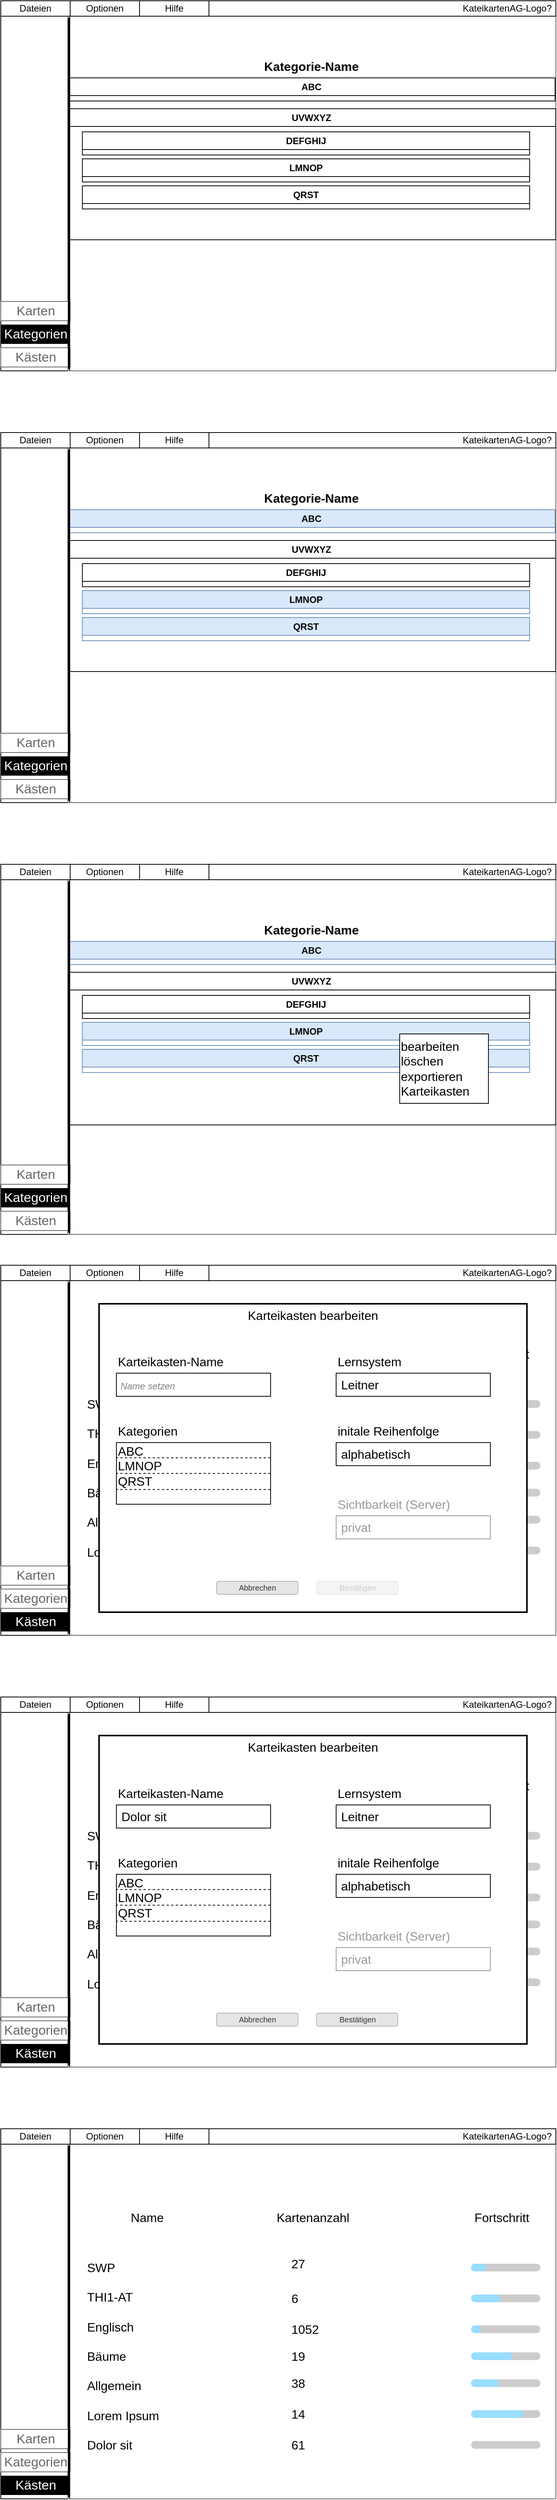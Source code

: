 <mxfile version="20.5.3" type="device"><diagram id="_DFAbynHK0CtFbyeX_X2" name="Page-1"><mxGraphModel dx="2031" dy="1114" grid="1" gridSize="10" guides="1" tooltips="1" connect="1" arrows="1" fold="1" page="1" pageScale="1" pageWidth="850" pageHeight="1100" math="0" shadow="0"><root><mxCell id="0"/><mxCell id="1" parent="0"/><mxCell id="y8wPC_kYC3flALvuk1Jo-8" value="" style="rounded=0;whiteSpace=wrap;html=1;" parent="1" vertex="1"><mxGeometry x="40" y="40" width="720" height="480" as="geometry"/></mxCell><mxCell id="y8wPC_kYC3flALvuk1Jo-78" value="" style="strokeWidth=1;shadow=0;dashed=0;align=center;html=1;shape=mxgraph.mockup.containers.marginRect2;rectMarginLeft=67;strokeColor=#666666;gradientColor=none;" parent="1" vertex="1"><mxGeometry x="60" y="60" width="700" height="460" as="geometry"/></mxCell><mxCell id="y8wPC_kYC3flALvuk1Jo-79" value="Karten" style="strokeColor=inherit;fillColor=inherit;gradientColor=inherit;strokeWidth=1;shadow=0;dashed=0;align=center;html=1;shape=mxgraph.mockup.containers.rrect;rSize=0;fontSize=17;fontColor=#666666;" parent="y8wPC_kYC3flALvuk1Jo-78" vertex="1"><mxGeometry width="90" height="25" relative="1" as="geometry"><mxPoint x="-20" y="370" as="offset"/></mxGeometry></mxCell><mxCell id="y8wPC_kYC3flALvuk1Jo-80" value="Kategorien" style="strokeWidth=1;shadow=0;dashed=0;align=center;html=1;shape=mxgraph.mockup.containers.rrect;rSize=0;fontSize=17;fontColor=#ffffff;strokeColor=none;fillColor=#000000;" parent="y8wPC_kYC3flALvuk1Jo-78" vertex="1"><mxGeometry width="90" height="25" relative="1" as="geometry"><mxPoint x="-20" y="400" as="offset"/></mxGeometry></mxCell><mxCell id="y8wPC_kYC3flALvuk1Jo-81" value="Kästen" style="strokeColor=inherit;fillColor=inherit;gradientColor=inherit;strokeWidth=1;shadow=0;dashed=0;align=center;html=1;shape=mxgraph.mockup.containers.rrect;rSize=0;fontSize=17;fontColor=#666666;" parent="y8wPC_kYC3flALvuk1Jo-78" vertex="1"><mxGeometry width="90" height="25" relative="1" as="geometry"><mxPoint x="-20" y="430" as="offset"/></mxGeometry></mxCell><mxCell id="y8wPC_kYC3flALvuk1Jo-82" value="" style="strokeWidth=1;shadow=0;dashed=0;align=center;html=1;shape=mxgraph.mockup.containers.leftButton;rSize=5;strokeColor=none;fillColor=#000000;resizeHeight=1;movable=0;deletable=0;" parent="y8wPC_kYC3flALvuk1Jo-78" vertex="1"><mxGeometry width="3" height="460" relative="1" as="geometry"><mxPoint x="67" as="offset"/></mxGeometry></mxCell><mxCell id="3rRRaf9c9wEenaEW6qis-34" value="ABC" style="swimlane;whiteSpace=wrap;html=1;fillColor=none;" parent="y8wPC_kYC3flALvuk1Jo-78" vertex="1" collapsed="1"><mxGeometry x="67.444" y="80" width="631.558" height="30" as="geometry"><mxRectangle x="67.83" y="80" width="635.173" height="170" as="alternateBounds"/></mxGeometry></mxCell><mxCell id="3rRRaf9c9wEenaEW6qis-36" value="Vertical Container" style="swimlane;whiteSpace=wrap;html=1;fillColor=none;" parent="3rRRaf9c9wEenaEW6qis-34" vertex="1" collapsed="1"><mxGeometry x="18.415" y="30" width="607.999" height="30" as="geometry"><mxRectangle x="20" y="30" width="630" height="70" as="alternateBounds"/></mxGeometry></mxCell><mxCell id="3rRRaf9c9wEenaEW6qis-37" value="Vertical Container" style="swimlane;whiteSpace=wrap;html=1;fillColor=none;" parent="3rRRaf9c9wEenaEW6qis-34" vertex="1" collapsed="1"><mxGeometry x="18.415" y="65" width="607.999" height="30" as="geometry"><mxRectangle x="20" y="65" width="630" height="70" as="alternateBounds"/></mxGeometry></mxCell><mxCell id="3rRRaf9c9wEenaEW6qis-38" value="Vertical Container" style="swimlane;whiteSpace=wrap;html=1;fillColor=none;" parent="3rRRaf9c9wEenaEW6qis-34" vertex="1" collapsed="1"><mxGeometry x="18.415" y="100" width="607.999" height="30" as="geometry"><mxRectangle x="20" y="100" width="630" height="70" as="alternateBounds"/></mxGeometry></mxCell><mxCell id="3rRRaf9c9wEenaEW6qis-40" value="UVWXYZ" style="swimlane;whiteSpace=wrap;html=1;fillColor=none;" parent="y8wPC_kYC3flALvuk1Jo-78" vertex="1"><mxGeometry x="67.444" y="120" width="632.46" height="170" as="geometry"><mxRectangle x="67.444" y="120" width="632.556" height="30" as="alternateBounds"/></mxGeometry></mxCell><mxCell id="3rRRaf9c9wEenaEW6qis-41" value="DEFGHIJ" style="swimlane;whiteSpace=wrap;html=1;fillColor=none;" parent="3rRRaf9c9wEenaEW6qis-40" vertex="1" collapsed="1"><mxGeometry x="18.418" y="30" width="580.157" height="30" as="geometry"><mxRectangle x="20" y="30" width="630" height="70" as="alternateBounds"/></mxGeometry></mxCell><mxCell id="3rRRaf9c9wEenaEW6qis-42" value="LMNOP" style="swimlane;whiteSpace=wrap;html=1;fillColor=none;" parent="3rRRaf9c9wEenaEW6qis-40" vertex="1" collapsed="1"><mxGeometry x="18.418" y="65" width="580.157" height="30" as="geometry"><mxRectangle x="20" y="65" width="630" height="70" as="alternateBounds"/></mxGeometry></mxCell><mxCell id="3rRRaf9c9wEenaEW6qis-43" value="QRST" style="swimlane;whiteSpace=wrap;html=1;fillColor=none;" parent="3rRRaf9c9wEenaEW6qis-40" vertex="1" collapsed="1"><mxGeometry x="18.418" y="100" width="580.157" height="30" as="geometry"><mxRectangle x="20" y="100" width="630" height="70" as="alternateBounds"/></mxGeometry></mxCell><mxCell id="BMccpKK3Yrw9qU4O3EKN-1" value="&lt;font style=&quot;font-size: 16px;&quot;&gt;&lt;b&gt;Kategorie-Name&lt;/b&gt;&lt;/font&gt;" style="text;html=1;strokeColor=none;fillColor=none;align=center;verticalAlign=middle;whiteSpace=wrap;rounded=0;" vertex="1" parent="y8wPC_kYC3flALvuk1Jo-78"><mxGeometry x="319.064" y="50" width="128.317" height="30" as="geometry"/></mxCell><mxCell id="y8wPC_kYC3flALvuk1Jo-10" value="Dateien" style="rounded=0;whiteSpace=wrap;html=1;" parent="1" vertex="1"><mxGeometry x="40" y="40" width="90" height="20" as="geometry"/></mxCell><mxCell id="y8wPC_kYC3flALvuk1Jo-11" value="Optionen" style="rounded=0;whiteSpace=wrap;html=1;" parent="1" vertex="1"><mxGeometry x="130" y="40" width="90" height="20" as="geometry"/></mxCell><mxCell id="y8wPC_kYC3flALvuk1Jo-12" value="Hilfe" style="rounded=0;whiteSpace=wrap;html=1;" parent="1" vertex="1"><mxGeometry x="220" y="40" width="90" height="20" as="geometry"/></mxCell><mxCell id="y8wPC_kYC3flALvuk1Jo-14" value="&lt;div align=&quot;right&quot;&gt;KateikartenAG-Logo?&amp;nbsp; &lt;br&gt;&lt;/div&gt;" style="rounded=0;whiteSpace=wrap;html=1;align=right;" parent="1" vertex="1"><mxGeometry x="310" y="40" width="450" height="20" as="geometry"/></mxCell><mxCell id="y8wPC_kYC3flALvuk1Jo-26" value="" style="swimlane;startSize=0;" parent="1" vertex="1" collapsed="1"><mxGeometry x="130" y="40" width="90" height="20" as="geometry"><mxRectangle x="130" y="40" width="90" height="80" as="alternateBounds"/></mxGeometry></mxCell><mxCell id="y8wPC_kYC3flALvuk1Jo-27" value="Sprache" style="rounded=0;whiteSpace=wrap;html=1;align=left;" parent="y8wPC_kYC3flALvuk1Jo-26" vertex="1"><mxGeometry x="5" y="30" width="80" height="20" as="geometry"/></mxCell><mxCell id="y8wPC_kYC3flALvuk1Jo-29" value="Server" style="rounded=0;whiteSpace=wrap;html=1;align=left;" parent="y8wPC_kYC3flALvuk1Jo-26" vertex="1"><mxGeometry x="5" y="55" width="80" height="20" as="geometry"/></mxCell><mxCell id="y8wPC_kYC3flALvuk1Jo-34" value="" style="swimlane;startSize=0;" parent="1" vertex="1" collapsed="1"><mxGeometry x="220" y="40" width="90" height="20" as="geometry"><mxRectangle x="220" y="40" width="90" height="80" as="alternateBounds"/></mxGeometry></mxCell><mxCell id="y8wPC_kYC3flALvuk1Jo-35" value="Anleitung" style="rounded=0;whiteSpace=wrap;html=1;align=left;" parent="y8wPC_kYC3flALvuk1Jo-34" vertex="1"><mxGeometry x="5" y="30" width="80" height="20" as="geometry"/></mxCell><mxCell id="y8wPC_kYC3flALvuk1Jo-36" value="Über" style="rounded=0;whiteSpace=wrap;html=1;align=left;" parent="y8wPC_kYC3flALvuk1Jo-34" vertex="1"><mxGeometry x="5" y="55" width="80" height="20" as="geometry"/></mxCell><mxCell id="y8wPC_kYC3flALvuk1Jo-20" value="" style="swimlane;startSize=0;" parent="1" vertex="1" collapsed="1"><mxGeometry x="40" y="40" width="90" height="20" as="geometry"><mxRectangle x="40" y="40" width="90" height="130" as="alternateBounds"/></mxGeometry></mxCell><mxCell id="y8wPC_kYC3flALvuk1Jo-21" value="Import JSON" style="rounded=0;whiteSpace=wrap;html=1;align=left;" parent="y8wPC_kYC3flALvuk1Jo-20" vertex="1"><mxGeometry x="5" y="30" width="80" height="20" as="geometry"/></mxCell><mxCell id="y8wPC_kYC3flALvuk1Jo-22" value="Export JSON" style="rounded=0;whiteSpace=wrap;html=1;align=left;" parent="y8wPC_kYC3flALvuk1Jo-20" vertex="1"><mxGeometry x="5" y="80" width="80" height="20" as="geometry"/></mxCell><mxCell id="y8wPC_kYC3flALvuk1Jo-23" value="Import XML" style="rounded=0;whiteSpace=wrap;html=1;align=left;" parent="y8wPC_kYC3flALvuk1Jo-20" vertex="1"><mxGeometry x="5" y="50" width="80" height="20" as="geometry"/></mxCell><mxCell id="y8wPC_kYC3flALvuk1Jo-24" value="Export XML" style="rounded=0;whiteSpace=wrap;html=1;align=left;" parent="y8wPC_kYC3flALvuk1Jo-20" vertex="1"><mxGeometry x="5" y="100" width="80" height="20" as="geometry"/></mxCell><mxCell id="BMccpKK3Yrw9qU4O3EKN-32" value="" style="rounded=0;whiteSpace=wrap;html=1;" vertex="1" parent="1"><mxGeometry x="40" y="600" width="720" height="480" as="geometry"/></mxCell><mxCell id="BMccpKK3Yrw9qU4O3EKN-33" value="" style="strokeWidth=1;shadow=0;dashed=0;align=center;html=1;shape=mxgraph.mockup.containers.marginRect2;rectMarginLeft=67;strokeColor=#666666;gradientColor=none;" vertex="1" parent="1"><mxGeometry x="60" y="620" width="700" height="460" as="geometry"/></mxCell><mxCell id="BMccpKK3Yrw9qU4O3EKN-34" value="Karten" style="strokeColor=inherit;fillColor=inherit;gradientColor=inherit;strokeWidth=1;shadow=0;dashed=0;align=center;html=1;shape=mxgraph.mockup.containers.rrect;rSize=0;fontSize=17;fontColor=#666666;" vertex="1" parent="BMccpKK3Yrw9qU4O3EKN-33"><mxGeometry width="90" height="25" relative="1" as="geometry"><mxPoint x="-20" y="370" as="offset"/></mxGeometry></mxCell><mxCell id="BMccpKK3Yrw9qU4O3EKN-35" value="Kategorien" style="strokeWidth=1;shadow=0;dashed=0;align=center;html=1;shape=mxgraph.mockup.containers.rrect;rSize=0;fontSize=17;fontColor=#ffffff;strokeColor=none;fillColor=#000000;" vertex="1" parent="BMccpKK3Yrw9qU4O3EKN-33"><mxGeometry width="90" height="25" relative="1" as="geometry"><mxPoint x="-20" y="400" as="offset"/></mxGeometry></mxCell><mxCell id="BMccpKK3Yrw9qU4O3EKN-36" value="Kästen" style="strokeColor=inherit;fillColor=inherit;gradientColor=inherit;strokeWidth=1;shadow=0;dashed=0;align=center;html=1;shape=mxgraph.mockup.containers.rrect;rSize=0;fontSize=17;fontColor=#666666;" vertex="1" parent="BMccpKK3Yrw9qU4O3EKN-33"><mxGeometry width="90" height="25" relative="1" as="geometry"><mxPoint x="-20" y="430" as="offset"/></mxGeometry></mxCell><mxCell id="BMccpKK3Yrw9qU4O3EKN-38" value="ABC" style="swimlane;whiteSpace=wrap;html=1;fillColor=#dae8fc;strokeColor=#6c8ebf;" vertex="1" collapsed="1" parent="BMccpKK3Yrw9qU4O3EKN-33"><mxGeometry x="67.444" y="80" width="631.558" height="30" as="geometry"><mxRectangle x="67.83" y="80" width="635.173" height="170" as="alternateBounds"/></mxGeometry></mxCell><mxCell id="BMccpKK3Yrw9qU4O3EKN-39" value="Vertical Container" style="swimlane;whiteSpace=wrap;html=1;fillColor=none;" vertex="1" collapsed="1" parent="BMccpKK3Yrw9qU4O3EKN-38"><mxGeometry x="18.415" y="30" width="607.999" height="30" as="geometry"><mxRectangle x="20" y="30" width="630" height="70" as="alternateBounds"/></mxGeometry></mxCell><mxCell id="BMccpKK3Yrw9qU4O3EKN-40" value="Vertical Container" style="swimlane;whiteSpace=wrap;html=1;fillColor=none;" vertex="1" collapsed="1" parent="BMccpKK3Yrw9qU4O3EKN-38"><mxGeometry x="18.415" y="65" width="607.999" height="30" as="geometry"><mxRectangle x="20" y="65" width="630" height="70" as="alternateBounds"/></mxGeometry></mxCell><mxCell id="BMccpKK3Yrw9qU4O3EKN-41" value="Vertical Container" style="swimlane;whiteSpace=wrap;html=1;fillColor=none;" vertex="1" collapsed="1" parent="BMccpKK3Yrw9qU4O3EKN-38"><mxGeometry x="18.415" y="100" width="607.999" height="30" as="geometry"><mxRectangle x="20" y="100" width="630" height="70" as="alternateBounds"/></mxGeometry></mxCell><mxCell id="BMccpKK3Yrw9qU4O3EKN-42" value="UVWXYZ" style="swimlane;whiteSpace=wrap;html=1;fillColor=none;" vertex="1" parent="BMccpKK3Yrw9qU4O3EKN-33"><mxGeometry x="67.444" y="120" width="632.46" height="170" as="geometry"><mxRectangle x="67.444" y="120" width="632.556" height="30" as="alternateBounds"/></mxGeometry></mxCell><mxCell id="BMccpKK3Yrw9qU4O3EKN-43" value="DEFGHIJ" style="swimlane;whiteSpace=wrap;html=1;fillColor=none;" vertex="1" collapsed="1" parent="BMccpKK3Yrw9qU4O3EKN-42"><mxGeometry x="18.418" y="30" width="580.157" height="30" as="geometry"><mxRectangle x="20" y="30" width="630" height="70" as="alternateBounds"/></mxGeometry></mxCell><mxCell id="BMccpKK3Yrw9qU4O3EKN-44" value="LMNOP" style="swimlane;whiteSpace=wrap;html=1;fillColor=#dae8fc;strokeColor=#6c8ebf;" vertex="1" collapsed="1" parent="BMccpKK3Yrw9qU4O3EKN-42"><mxGeometry x="18.418" y="65" width="580.157" height="30" as="geometry"><mxRectangle x="20" y="65" width="630" height="70" as="alternateBounds"/></mxGeometry></mxCell><mxCell id="BMccpKK3Yrw9qU4O3EKN-45" value="QRST" style="swimlane;whiteSpace=wrap;html=1;fillColor=#dae8fc;strokeColor=#6c8ebf;" vertex="1" collapsed="1" parent="BMccpKK3Yrw9qU4O3EKN-42"><mxGeometry x="18.418" y="100" width="580.157" height="30" as="geometry"><mxRectangle x="20" y="100" width="630" height="70" as="alternateBounds"/></mxGeometry></mxCell><mxCell id="BMccpKK3Yrw9qU4O3EKN-46" value="&lt;font style=&quot;font-size: 16px;&quot;&gt;&lt;b&gt;Kategorie-Name&lt;/b&gt;&lt;/font&gt;" style="text;html=1;strokeColor=none;fillColor=none;align=center;verticalAlign=middle;whiteSpace=wrap;rounded=0;" vertex="1" parent="BMccpKK3Yrw9qU4O3EKN-33"><mxGeometry x="319.064" y="50" width="128.317" height="30" as="geometry"/></mxCell><mxCell id="BMccpKK3Yrw9qU4O3EKN-37" value="" style="strokeWidth=1;shadow=0;dashed=0;align=center;html=1;shape=mxgraph.mockup.containers.leftButton;rSize=5;strokeColor=none;fillColor=#000000;resizeHeight=1;movable=0;deletable=0;" vertex="1" parent="BMccpKK3Yrw9qU4O3EKN-33"><mxGeometry width="3" height="460" relative="1" as="geometry"><mxPoint x="67" as="offset"/></mxGeometry></mxCell><mxCell id="BMccpKK3Yrw9qU4O3EKN-47" value="Dateien" style="rounded=0;whiteSpace=wrap;html=1;" vertex="1" parent="1"><mxGeometry x="40" y="600" width="90" height="20" as="geometry"/></mxCell><mxCell id="BMccpKK3Yrw9qU4O3EKN-48" value="Optionen" style="rounded=0;whiteSpace=wrap;html=1;" vertex="1" parent="1"><mxGeometry x="130" y="600" width="90" height="20" as="geometry"/></mxCell><mxCell id="BMccpKK3Yrw9qU4O3EKN-49" value="Hilfe" style="rounded=0;whiteSpace=wrap;html=1;" vertex="1" parent="1"><mxGeometry x="220" y="600" width="90" height="20" as="geometry"/></mxCell><mxCell id="BMccpKK3Yrw9qU4O3EKN-50" value="&lt;div align=&quot;right&quot;&gt;KateikartenAG-Logo?&amp;nbsp; &lt;br&gt;&lt;/div&gt;" style="rounded=0;whiteSpace=wrap;html=1;align=right;" vertex="1" parent="1"><mxGeometry x="310" y="600" width="450" height="20" as="geometry"/></mxCell><mxCell id="BMccpKK3Yrw9qU4O3EKN-51" value="" style="swimlane;startSize=0;" vertex="1" collapsed="1" parent="1"><mxGeometry x="130" y="600" width="90" height="20" as="geometry"><mxRectangle x="130" y="40" width="90" height="80" as="alternateBounds"/></mxGeometry></mxCell><mxCell id="BMccpKK3Yrw9qU4O3EKN-52" value="Sprache" style="rounded=0;whiteSpace=wrap;html=1;align=left;" vertex="1" parent="BMccpKK3Yrw9qU4O3EKN-51"><mxGeometry x="5" y="30" width="80" height="20" as="geometry"/></mxCell><mxCell id="BMccpKK3Yrw9qU4O3EKN-53" value="Server" style="rounded=0;whiteSpace=wrap;html=1;align=left;" vertex="1" parent="BMccpKK3Yrw9qU4O3EKN-51"><mxGeometry x="5" y="55" width="80" height="20" as="geometry"/></mxCell><mxCell id="BMccpKK3Yrw9qU4O3EKN-54" value="" style="swimlane;startSize=0;" vertex="1" collapsed="1" parent="1"><mxGeometry x="220" y="600" width="90" height="20" as="geometry"><mxRectangle x="220" y="40" width="90" height="80" as="alternateBounds"/></mxGeometry></mxCell><mxCell id="BMccpKK3Yrw9qU4O3EKN-55" value="Anleitung" style="rounded=0;whiteSpace=wrap;html=1;align=left;" vertex="1" parent="BMccpKK3Yrw9qU4O3EKN-54"><mxGeometry x="5" y="30" width="80" height="20" as="geometry"/></mxCell><mxCell id="BMccpKK3Yrw9qU4O3EKN-56" value="Über" style="rounded=0;whiteSpace=wrap;html=1;align=left;" vertex="1" parent="BMccpKK3Yrw9qU4O3EKN-54"><mxGeometry x="5" y="55" width="80" height="20" as="geometry"/></mxCell><mxCell id="BMccpKK3Yrw9qU4O3EKN-57" value="" style="swimlane;startSize=0;" vertex="1" collapsed="1" parent="1"><mxGeometry x="40" y="600" width="90" height="20" as="geometry"><mxRectangle x="40" y="40" width="90" height="130" as="alternateBounds"/></mxGeometry></mxCell><mxCell id="BMccpKK3Yrw9qU4O3EKN-58" value="Import JSON" style="rounded=0;whiteSpace=wrap;html=1;align=left;" vertex="1" parent="BMccpKK3Yrw9qU4O3EKN-57"><mxGeometry x="5" y="30" width="80" height="20" as="geometry"/></mxCell><mxCell id="BMccpKK3Yrw9qU4O3EKN-59" value="Export JSON" style="rounded=0;whiteSpace=wrap;html=1;align=left;" vertex="1" parent="BMccpKK3Yrw9qU4O3EKN-57"><mxGeometry x="5" y="80" width="80" height="20" as="geometry"/></mxCell><mxCell id="BMccpKK3Yrw9qU4O3EKN-60" value="Import XML" style="rounded=0;whiteSpace=wrap;html=1;align=left;" vertex="1" parent="BMccpKK3Yrw9qU4O3EKN-57"><mxGeometry x="5" y="50" width="80" height="20" as="geometry"/></mxCell><mxCell id="BMccpKK3Yrw9qU4O3EKN-61" value="Export XML" style="rounded=0;whiteSpace=wrap;html=1;align=left;" vertex="1" parent="BMccpKK3Yrw9qU4O3EKN-57"><mxGeometry x="5" y="100" width="80" height="20" as="geometry"/></mxCell><mxCell id="BMccpKK3Yrw9qU4O3EKN-116" value="" style="rounded=0;whiteSpace=wrap;html=1;" vertex="1" parent="1"><mxGeometry x="40" y="1160" width="720" height="480" as="geometry"/></mxCell><mxCell id="BMccpKK3Yrw9qU4O3EKN-117" value="" style="strokeWidth=1;shadow=0;dashed=0;align=center;html=1;shape=mxgraph.mockup.containers.marginRect2;rectMarginLeft=67;strokeColor=#666666;gradientColor=none;" vertex="1" parent="1"><mxGeometry x="60" y="1180" width="700" height="460" as="geometry"/></mxCell><mxCell id="BMccpKK3Yrw9qU4O3EKN-118" value="Karten" style="strokeColor=inherit;fillColor=inherit;gradientColor=inherit;strokeWidth=1;shadow=0;dashed=0;align=center;html=1;shape=mxgraph.mockup.containers.rrect;rSize=0;fontSize=17;fontColor=#666666;" vertex="1" parent="BMccpKK3Yrw9qU4O3EKN-117"><mxGeometry width="90" height="25" relative="1" as="geometry"><mxPoint x="-20" y="370" as="offset"/></mxGeometry></mxCell><mxCell id="BMccpKK3Yrw9qU4O3EKN-119" value="Kategorien" style="strokeWidth=1;shadow=0;dashed=0;align=center;html=1;shape=mxgraph.mockup.containers.rrect;rSize=0;fontSize=17;fontColor=#ffffff;strokeColor=none;fillColor=#000000;" vertex="1" parent="BMccpKK3Yrw9qU4O3EKN-117"><mxGeometry width="90" height="25" relative="1" as="geometry"><mxPoint x="-20" y="400" as="offset"/></mxGeometry></mxCell><mxCell id="BMccpKK3Yrw9qU4O3EKN-120" value="Kästen" style="strokeColor=inherit;fillColor=inherit;gradientColor=inherit;strokeWidth=1;shadow=0;dashed=0;align=center;html=1;shape=mxgraph.mockup.containers.rrect;rSize=0;fontSize=17;fontColor=#666666;" vertex="1" parent="BMccpKK3Yrw9qU4O3EKN-117"><mxGeometry width="90" height="25" relative="1" as="geometry"><mxPoint x="-20" y="430" as="offset"/></mxGeometry></mxCell><mxCell id="BMccpKK3Yrw9qU4O3EKN-121" value="ABC" style="swimlane;whiteSpace=wrap;html=1;fillColor=#dae8fc;strokeColor=#6c8ebf;" vertex="1" collapsed="1" parent="BMccpKK3Yrw9qU4O3EKN-117"><mxGeometry x="67.444" y="80" width="631.558" height="30" as="geometry"><mxRectangle x="67.83" y="80" width="635.173" height="170" as="alternateBounds"/></mxGeometry></mxCell><mxCell id="BMccpKK3Yrw9qU4O3EKN-122" value="Vertical Container" style="swimlane;whiteSpace=wrap;html=1;fillColor=none;" vertex="1" collapsed="1" parent="BMccpKK3Yrw9qU4O3EKN-121"><mxGeometry x="18.415" y="30" width="607.999" height="30" as="geometry"><mxRectangle x="20" y="30" width="630" height="70" as="alternateBounds"/></mxGeometry></mxCell><mxCell id="BMccpKK3Yrw9qU4O3EKN-123" value="Vertical Container" style="swimlane;whiteSpace=wrap;html=1;fillColor=none;" vertex="1" collapsed="1" parent="BMccpKK3Yrw9qU4O3EKN-121"><mxGeometry x="18.415" y="65" width="607.999" height="30" as="geometry"><mxRectangle x="20" y="65" width="630" height="70" as="alternateBounds"/></mxGeometry></mxCell><mxCell id="BMccpKK3Yrw9qU4O3EKN-124" value="Vertical Container" style="swimlane;whiteSpace=wrap;html=1;fillColor=none;" vertex="1" collapsed="1" parent="BMccpKK3Yrw9qU4O3EKN-121"><mxGeometry x="18.415" y="100" width="607.999" height="30" as="geometry"><mxRectangle x="20" y="100" width="630" height="70" as="alternateBounds"/></mxGeometry></mxCell><mxCell id="BMccpKK3Yrw9qU4O3EKN-125" value="UVWXYZ" style="swimlane;whiteSpace=wrap;html=1;fillColor=none;" vertex="1" parent="BMccpKK3Yrw9qU4O3EKN-117"><mxGeometry x="67.444" y="120" width="632.46" height="198" as="geometry"><mxRectangle x="67.444" y="120" width="632.556" height="30" as="alternateBounds"/></mxGeometry></mxCell><mxCell id="BMccpKK3Yrw9qU4O3EKN-126" value="DEFGHIJ" style="swimlane;whiteSpace=wrap;html=1;fillColor=none;" vertex="1" collapsed="1" parent="BMccpKK3Yrw9qU4O3EKN-125"><mxGeometry x="18.418" y="30" width="580.157" height="30" as="geometry"><mxRectangle x="20" y="30" width="630" height="70" as="alternateBounds"/></mxGeometry></mxCell><mxCell id="BMccpKK3Yrw9qU4O3EKN-127" value="LMNOP" style="swimlane;whiteSpace=wrap;html=1;fillColor=#dae8fc;strokeColor=#6c8ebf;" vertex="1" collapsed="1" parent="BMccpKK3Yrw9qU4O3EKN-125"><mxGeometry x="18.418" y="65" width="580.157" height="30" as="geometry"><mxRectangle x="20" y="65" width="630" height="70" as="alternateBounds"/></mxGeometry></mxCell><mxCell id="BMccpKK3Yrw9qU4O3EKN-128" value="QRST" style="swimlane;whiteSpace=wrap;html=1;fillColor=#dae8fc;strokeColor=#6c8ebf;" vertex="1" collapsed="1" parent="BMccpKK3Yrw9qU4O3EKN-125"><mxGeometry x="18.418" y="100" width="580.157" height="30" as="geometry"><mxRectangle x="20" y="100" width="630" height="70" as="alternateBounds"/></mxGeometry></mxCell><mxCell id="BMccpKK3Yrw9qU4O3EKN-147" value="&lt;div align=&quot;left&quot;&gt;bearbeiten&lt;br&gt;löschen&lt;/div&gt;&lt;div align=&quot;left&quot;&gt;exportieren&lt;br&gt;Karteikasten&lt;br&gt;&lt;/div&gt;" style="rounded=0;whiteSpace=wrap;html=1;fontSize=16;align=left;" vertex="1" parent="BMccpKK3Yrw9qU4O3EKN-125"><mxGeometry x="430" y="80" width="115.12" height="90" as="geometry"/></mxCell><mxCell id="BMccpKK3Yrw9qU4O3EKN-146" value="" style="shape=image;html=1;verticalAlign=top;verticalLabelPosition=bottom;labelBackgroundColor=#ffffff;imageAspect=0;aspect=fixed;image=https://cdn2.iconfinder.com/data/icons/font-awesome/1792/mouse-pointer-128.png;fontSize=16;" vertex="1" parent="BMccpKK3Yrw9qU4O3EKN-125"><mxGeometry x="545.556" y="81" width="30" height="30" as="geometry"/></mxCell><mxCell id="BMccpKK3Yrw9qU4O3EKN-129" value="&lt;font style=&quot;font-size: 16px;&quot;&gt;&lt;b&gt;Kategorie-Name&lt;/b&gt;&lt;/font&gt;" style="text;html=1;strokeColor=none;fillColor=none;align=center;verticalAlign=middle;whiteSpace=wrap;rounded=0;" vertex="1" parent="BMccpKK3Yrw9qU4O3EKN-117"><mxGeometry x="319.064" y="50" width="128.317" height="30" as="geometry"/></mxCell><mxCell id="BMccpKK3Yrw9qU4O3EKN-130" value="" style="strokeWidth=1;shadow=0;dashed=0;align=center;html=1;shape=mxgraph.mockup.containers.leftButton;rSize=5;strokeColor=none;fillColor=#000000;resizeHeight=1;movable=0;deletable=0;" vertex="1" parent="BMccpKK3Yrw9qU4O3EKN-117"><mxGeometry width="3" height="460" relative="1" as="geometry"><mxPoint x="67" as="offset"/></mxGeometry></mxCell><mxCell id="BMccpKK3Yrw9qU4O3EKN-131" value="Dateien" style="rounded=0;whiteSpace=wrap;html=1;" vertex="1" parent="1"><mxGeometry x="40" y="1160" width="90" height="20" as="geometry"/></mxCell><mxCell id="BMccpKK3Yrw9qU4O3EKN-132" value="Optionen" style="rounded=0;whiteSpace=wrap;html=1;" vertex="1" parent="1"><mxGeometry x="130" y="1160" width="90" height="20" as="geometry"/></mxCell><mxCell id="BMccpKK3Yrw9qU4O3EKN-133" value="Hilfe" style="rounded=0;whiteSpace=wrap;html=1;" vertex="1" parent="1"><mxGeometry x="220" y="1160" width="90" height="20" as="geometry"/></mxCell><mxCell id="BMccpKK3Yrw9qU4O3EKN-134" value="&lt;div align=&quot;right&quot;&gt;KateikartenAG-Logo?&amp;nbsp; &lt;br&gt;&lt;/div&gt;" style="rounded=0;whiteSpace=wrap;html=1;align=right;" vertex="1" parent="1"><mxGeometry x="310" y="1160" width="450" height="20" as="geometry"/></mxCell><mxCell id="BMccpKK3Yrw9qU4O3EKN-135" value="" style="swimlane;startSize=0;" vertex="1" collapsed="1" parent="1"><mxGeometry x="130" y="1160" width="90" height="20" as="geometry"><mxRectangle x="130" y="40" width="90" height="80" as="alternateBounds"/></mxGeometry></mxCell><mxCell id="BMccpKK3Yrw9qU4O3EKN-136" value="Sprache" style="rounded=0;whiteSpace=wrap;html=1;align=left;" vertex="1" parent="BMccpKK3Yrw9qU4O3EKN-135"><mxGeometry x="5" y="30" width="80" height="20" as="geometry"/></mxCell><mxCell id="BMccpKK3Yrw9qU4O3EKN-137" value="Server" style="rounded=0;whiteSpace=wrap;html=1;align=left;" vertex="1" parent="BMccpKK3Yrw9qU4O3EKN-135"><mxGeometry x="5" y="55" width="80" height="20" as="geometry"/></mxCell><mxCell id="BMccpKK3Yrw9qU4O3EKN-138" value="" style="swimlane;startSize=0;" vertex="1" collapsed="1" parent="1"><mxGeometry x="220" y="1160" width="90" height="20" as="geometry"><mxRectangle x="220" y="40" width="90" height="80" as="alternateBounds"/></mxGeometry></mxCell><mxCell id="BMccpKK3Yrw9qU4O3EKN-139" value="Anleitung" style="rounded=0;whiteSpace=wrap;html=1;align=left;" vertex="1" parent="BMccpKK3Yrw9qU4O3EKN-138"><mxGeometry x="5" y="30" width="80" height="20" as="geometry"/></mxCell><mxCell id="BMccpKK3Yrw9qU4O3EKN-140" value="Über" style="rounded=0;whiteSpace=wrap;html=1;align=left;" vertex="1" parent="BMccpKK3Yrw9qU4O3EKN-138"><mxGeometry x="5" y="55" width="80" height="20" as="geometry"/></mxCell><mxCell id="BMccpKK3Yrw9qU4O3EKN-141" value="" style="swimlane;startSize=0;" vertex="1" collapsed="1" parent="1"><mxGeometry x="40" y="1160" width="90" height="20" as="geometry"><mxRectangle x="40" y="40" width="90" height="130" as="alternateBounds"/></mxGeometry></mxCell><mxCell id="BMccpKK3Yrw9qU4O3EKN-142" value="Import JSON" style="rounded=0;whiteSpace=wrap;html=1;align=left;" vertex="1" parent="BMccpKK3Yrw9qU4O3EKN-141"><mxGeometry x="5" y="30" width="80" height="20" as="geometry"/></mxCell><mxCell id="BMccpKK3Yrw9qU4O3EKN-143" value="Export JSON" style="rounded=0;whiteSpace=wrap;html=1;align=left;" vertex="1" parent="BMccpKK3Yrw9qU4O3EKN-141"><mxGeometry x="5" y="80" width="80" height="20" as="geometry"/></mxCell><mxCell id="BMccpKK3Yrw9qU4O3EKN-144" value="Import XML" style="rounded=0;whiteSpace=wrap;html=1;align=left;" vertex="1" parent="BMccpKK3Yrw9qU4O3EKN-141"><mxGeometry x="5" y="50" width="80" height="20" as="geometry"/></mxCell><mxCell id="BMccpKK3Yrw9qU4O3EKN-145" value="Export XML" style="rounded=0;whiteSpace=wrap;html=1;align=left;" vertex="1" parent="BMccpKK3Yrw9qU4O3EKN-141"><mxGeometry x="5" y="100" width="80" height="20" as="geometry"/></mxCell><mxCell id="BMccpKK3Yrw9qU4O3EKN-205" value="" style="rounded=0;whiteSpace=wrap;html=1;" vertex="1" parent="1"><mxGeometry x="40" y="2800" width="720" height="480" as="geometry"/></mxCell><mxCell id="BMccpKK3Yrw9qU4O3EKN-206" value="" style="strokeWidth=1;shadow=0;dashed=0;align=center;html=1;shape=mxgraph.mockup.containers.marginRect2;rectMarginLeft=67;strokeColor=#666666;gradientColor=none;" vertex="1" parent="1"><mxGeometry x="60" y="2820" width="700" height="460" as="geometry"/></mxCell><mxCell id="BMccpKK3Yrw9qU4O3EKN-207" value="Karten" style="strokeColor=inherit;fillColor=inherit;gradientColor=inherit;strokeWidth=1;shadow=0;dashed=0;align=center;html=1;shape=mxgraph.mockup.containers.rrect;rSize=0;fontSize=17;fontColor=#666666;" vertex="1" parent="BMccpKK3Yrw9qU4O3EKN-206"><mxGeometry width="90" height="25" relative="1" as="geometry"><mxPoint x="-20" y="370" as="offset"/></mxGeometry></mxCell><mxCell id="BMccpKK3Yrw9qU4O3EKN-208" value="Kästen" style="strokeWidth=1;shadow=0;dashed=0;align=center;html=1;shape=mxgraph.mockup.containers.rrect;rSize=0;fontSize=17;fontColor=#ffffff;strokeColor=none;fillColor=#000000;" vertex="1" parent="BMccpKK3Yrw9qU4O3EKN-206"><mxGeometry width="90" height="25" relative="1" as="geometry"><mxPoint x="-20" y="430" as="offset"/></mxGeometry></mxCell><mxCell id="BMccpKK3Yrw9qU4O3EKN-209" value="Kategorien" style="strokeColor=inherit;fillColor=inherit;gradientColor=inherit;strokeWidth=1;shadow=0;dashed=0;align=center;html=1;shape=mxgraph.mockup.containers.rrect;rSize=0;fontSize=17;fontColor=#666666;" vertex="1" parent="BMccpKK3Yrw9qU4O3EKN-206"><mxGeometry width="90" height="25" relative="1" as="geometry"><mxPoint x="-20" y="400" as="offset"/></mxGeometry></mxCell><mxCell id="BMccpKK3Yrw9qU4O3EKN-210" value="" style="strokeWidth=1;shadow=0;dashed=0;align=center;html=1;shape=mxgraph.mockup.containers.leftButton;rSize=5;strokeColor=none;fillColor=#000000;resizeHeight=1;movable=0;deletable=0;" vertex="1" parent="BMccpKK3Yrw9qU4O3EKN-206"><mxGeometry width="3" height="460" relative="1" as="geometry"><mxPoint x="67" as="offset"/></mxGeometry></mxCell><mxCell id="BMccpKK3Yrw9qU4O3EKN-229" value="&lt;div align=&quot;left&quot;&gt;SWP&lt;br&gt;&lt;br&gt;&lt;/div&gt;&lt;div align=&quot;left&quot;&gt;THI1-AT&lt;br&gt;&lt;br&gt;Englisch&lt;br&gt;&lt;br&gt;Bäume&lt;br&gt;&lt;br&gt;Allgemein&lt;br&gt;&lt;br&gt;Lorem Ipsum&lt;br&gt;&lt;br&gt;&lt;/div&gt;&lt;div align=&quot;left&quot;&gt;Dolor sit&lt;br&gt;&lt;/div&gt;" style="text;html=1;strokeColor=none;fillColor=none;align=left;verticalAlign=middle;whiteSpace=wrap;rounded=0;fontSize=16;" vertex="1" parent="BMccpKK3Yrw9qU4O3EKN-206"><mxGeometry x="90" y="100" width="590" height="350" as="geometry"/></mxCell><mxCell id="BMccpKK3Yrw9qU4O3EKN-230" value="Name" style="text;html=1;strokeColor=none;fillColor=none;align=center;verticalAlign=middle;whiteSpace=wrap;rounded=0;fontSize=16;" vertex="1" parent="BMccpKK3Yrw9qU4O3EKN-206"><mxGeometry x="90" y="80" width="160" height="30" as="geometry"/></mxCell><mxCell id="BMccpKK3Yrw9qU4O3EKN-234" value="Kartenanzahl" style="text;html=1;strokeColor=none;fillColor=none;align=center;verticalAlign=middle;whiteSpace=wrap;rounded=0;fontSize=16;" vertex="1" parent="BMccpKK3Yrw9qU4O3EKN-206"><mxGeometry x="305" y="80" width="160" height="30" as="geometry"/></mxCell><mxCell id="BMccpKK3Yrw9qU4O3EKN-235" value="Fortschritt" style="text;html=1;strokeColor=none;fillColor=none;align=center;verticalAlign=middle;whiteSpace=wrap;rounded=0;fontSize=16;" vertex="1" parent="BMccpKK3Yrw9qU4O3EKN-206"><mxGeometry x="580" y="80" width="100" height="30" as="geometry"/></mxCell><mxCell id="BMccpKK3Yrw9qU4O3EKN-237" value="" style="verticalLabelPosition=bottom;shadow=0;dashed=0;align=center;html=1;verticalAlign=top;strokeWidth=1;shape=mxgraph.mockup.misc.progressBar;fillColor=#cccccc;strokeColor=none;fillColor2=#99ddff;barPos=22.222;" vertex="1" parent="BMccpKK3Yrw9qU4O3EKN-206"><mxGeometry x="590" y="150" width="90" height="20" as="geometry"/></mxCell><mxCell id="BMccpKK3Yrw9qU4O3EKN-238" value="" style="verticalLabelPosition=bottom;shadow=0;dashed=0;align=center;html=1;verticalAlign=top;strokeWidth=1;shape=mxgraph.mockup.misc.progressBar;fillColor=#cccccc;strokeColor=none;fillColor2=#99ddff;barPos=42.222;" vertex="1" parent="BMccpKK3Yrw9qU4O3EKN-206"><mxGeometry x="590" y="190" width="90" height="20" as="geometry"/></mxCell><mxCell id="BMccpKK3Yrw9qU4O3EKN-239" value="" style="verticalLabelPosition=bottom;shadow=0;dashed=0;align=center;html=1;verticalAlign=top;strokeWidth=1;shape=mxgraph.mockup.misc.progressBar;fillColor=#cccccc;strokeColor=none;fillColor2=#99ddff;barPos=14.762;" vertex="1" parent="BMccpKK3Yrw9qU4O3EKN-206"><mxGeometry x="590" y="230" width="90" height="20" as="geometry"/></mxCell><mxCell id="BMccpKK3Yrw9qU4O3EKN-240" value="" style="verticalLabelPosition=bottom;shadow=0;dashed=0;align=center;html=1;verticalAlign=top;strokeWidth=1;shape=mxgraph.mockup.misc.progressBar;fillColor=#cccccc;strokeColor=none;fillColor2=#99ddff;barPos=60;" vertex="1" parent="BMccpKK3Yrw9qU4O3EKN-206"><mxGeometry x="590" y="265" width="90" height="20" as="geometry"/></mxCell><mxCell id="BMccpKK3Yrw9qU4O3EKN-241" value="" style="verticalLabelPosition=bottom;shadow=0;dashed=0;align=center;html=1;verticalAlign=top;strokeWidth=1;shape=mxgraph.mockup.misc.progressBar;fillColor=#cccccc;strokeColor=none;fillColor2=#99ddff;barPos=40;" vertex="1" parent="BMccpKK3Yrw9qU4O3EKN-206"><mxGeometry x="590" y="300" width="90" height="20" as="geometry"/></mxCell><mxCell id="BMccpKK3Yrw9qU4O3EKN-242" value="" style="verticalLabelPosition=bottom;shadow=0;dashed=0;align=center;html=1;verticalAlign=top;strokeWidth=1;shape=mxgraph.mockup.misc.progressBar;fillColor=#cccccc;strokeColor=none;fillColor2=#99ddff;barPos=75.556;" vertex="1" parent="BMccpKK3Yrw9qU4O3EKN-206"><mxGeometry x="590" y="340" width="90" height="20" as="geometry"/></mxCell><mxCell id="BMccpKK3Yrw9qU4O3EKN-243" value="" style="verticalLabelPosition=bottom;shadow=0;dashed=0;align=center;html=1;verticalAlign=top;strokeWidth=1;shape=mxgraph.mockup.misc.progressBar;fillColor=#cccccc;strokeColor=none;fillColor2=#99ddff;barPos=0;" vertex="1" parent="BMccpKK3Yrw9qU4O3EKN-206"><mxGeometry x="590" y="380" width="90" height="20" as="geometry"/></mxCell><mxCell id="BMccpKK3Yrw9qU4O3EKN-244" value="27" style="text;html=1;strokeColor=none;fillColor=none;align=left;verticalAlign=middle;whiteSpace=wrap;rounded=0;fontSize=16;" vertex="1" parent="BMccpKK3Yrw9qU4O3EKN-206"><mxGeometry x="355" y="140" width="60" height="30" as="geometry"/></mxCell><mxCell id="BMccpKK3Yrw9qU4O3EKN-247" value="19" style="text;html=1;strokeColor=none;fillColor=none;align=left;verticalAlign=middle;whiteSpace=wrap;rounded=0;fontSize=16;" vertex="1" parent="BMccpKK3Yrw9qU4O3EKN-206"><mxGeometry x="355" y="260" width="60" height="30" as="geometry"/></mxCell><mxCell id="BMccpKK3Yrw9qU4O3EKN-248" value="38" style="text;html=1;strokeColor=none;fillColor=none;align=left;verticalAlign=middle;whiteSpace=wrap;rounded=0;fontSize=16;" vertex="1" parent="BMccpKK3Yrw9qU4O3EKN-206"><mxGeometry x="355" y="295" width="60" height="30" as="geometry"/></mxCell><mxCell id="BMccpKK3Yrw9qU4O3EKN-249" value="14" style="text;html=1;strokeColor=none;fillColor=none;align=left;verticalAlign=middle;whiteSpace=wrap;rounded=0;fontSize=16;" vertex="1" parent="BMccpKK3Yrw9qU4O3EKN-206"><mxGeometry x="355" y="335" width="60" height="30" as="geometry"/></mxCell><mxCell id="BMccpKK3Yrw9qU4O3EKN-250" value="61" style="text;html=1;strokeColor=none;fillColor=none;align=left;verticalAlign=middle;whiteSpace=wrap;rounded=0;fontSize=16;" vertex="1" parent="BMccpKK3Yrw9qU4O3EKN-206"><mxGeometry x="355" y="375" width="60" height="30" as="geometry"/></mxCell><mxCell id="BMccpKK3Yrw9qU4O3EKN-251" value="1052" style="text;html=1;strokeColor=none;fillColor=none;align=left;verticalAlign=middle;whiteSpace=wrap;rounded=0;fontSize=16;" vertex="1" parent="BMccpKK3Yrw9qU4O3EKN-206"><mxGeometry x="355" y="225" width="60" height="30" as="geometry"/></mxCell><mxCell id="BMccpKK3Yrw9qU4O3EKN-252" value="6" style="text;html=1;strokeColor=none;fillColor=none;align=left;verticalAlign=middle;whiteSpace=wrap;rounded=0;fontSize=16;" vertex="1" parent="BMccpKK3Yrw9qU4O3EKN-206"><mxGeometry x="355" y="185" width="60" height="30" as="geometry"/></mxCell><mxCell id="BMccpKK3Yrw9qU4O3EKN-395" value="" style="shape=image;html=1;verticalAlign=top;verticalLabelPosition=bottom;labelBackgroundColor=#ffffff;imageAspect=0;aspect=fixed;image=https://cdn3.iconfinder.com/data/icons/user-interface-169/32/chevron-bottom-128.png;strokeColor=#999999;strokeWidth=1;fontSize=12;fontColor=#999999;opacity=30;" vertex="1" parent="BMccpKK3Yrw9qU4O3EKN-206"><mxGeometry x="212.5" y="87.76" width="14.5" height="14.5" as="geometry"/></mxCell><mxCell id="BMccpKK3Yrw9qU4O3EKN-397" value="" style="shape=image;html=1;verticalAlign=top;verticalLabelPosition=bottom;labelBackgroundColor=#ffffff;imageAspect=0;aspect=fixed;image=https://cdn3.iconfinder.com/data/icons/user-interface-169/32/chevron-bottom-128.png;strokeColor=#999999;strokeWidth=1;fontSize=12;fontColor=#999999;opacity=30;rotation=-180;" vertex="1" parent="BMccpKK3Yrw9qU4O3EKN-206"><mxGeometry x="198" y="90.01" width="14.5" height="14.5" as="geometry"/></mxCell><mxCell id="BMccpKK3Yrw9qU4O3EKN-398" value="" style="shape=image;html=1;verticalAlign=top;verticalLabelPosition=bottom;labelBackgroundColor=#ffffff;imageAspect=0;aspect=fixed;image=https://cdn3.iconfinder.com/data/icons/user-interface-169/32/chevron-bottom-128.png;strokeColor=#999999;strokeWidth=1;fontSize=12;fontColor=#999999;opacity=30;" vertex="1" parent="BMccpKK3Yrw9qU4O3EKN-206"><mxGeometry x="450.5" y="87.76" width="14.5" height="14.5" as="geometry"/></mxCell><mxCell id="BMccpKK3Yrw9qU4O3EKN-399" value="" style="shape=image;html=1;verticalAlign=top;verticalLabelPosition=bottom;labelBackgroundColor=#ffffff;imageAspect=0;aspect=fixed;image=https://cdn3.iconfinder.com/data/icons/user-interface-169/32/chevron-bottom-128.png;strokeColor=#999999;strokeWidth=1;fontSize=12;fontColor=#999999;opacity=30;rotation=-180;" vertex="1" parent="BMccpKK3Yrw9qU4O3EKN-206"><mxGeometry x="436" y="90.01" width="14.5" height="14.5" as="geometry"/></mxCell><mxCell id="BMccpKK3Yrw9qU4O3EKN-400" value="" style="shape=image;html=1;verticalAlign=top;verticalLabelPosition=bottom;labelBackgroundColor=#ffffff;imageAspect=0;aspect=fixed;image=https://cdn3.iconfinder.com/data/icons/user-interface-169/32/chevron-bottom-128.png;strokeColor=#999999;strokeWidth=1;fontSize=12;fontColor=#999999;opacity=30;" vertex="1" parent="BMccpKK3Yrw9qU4O3EKN-206"><mxGeometry x="685.5" y="86.63" width="14.5" height="14.5" as="geometry"/></mxCell><mxCell id="BMccpKK3Yrw9qU4O3EKN-401" value="" style="shape=image;html=1;verticalAlign=top;verticalLabelPosition=bottom;labelBackgroundColor=#ffffff;imageAspect=0;aspect=fixed;image=https://cdn3.iconfinder.com/data/icons/user-interface-169/32/chevron-bottom-128.png;strokeColor=#999999;strokeWidth=1;fontSize=12;fontColor=#999999;opacity=30;rotation=-180;" vertex="1" parent="BMccpKK3Yrw9qU4O3EKN-206"><mxGeometry x="671" y="88.88" width="14.5" height="14.5" as="geometry"/></mxCell><mxCell id="BMccpKK3Yrw9qU4O3EKN-214" value="Dateien" style="rounded=0;whiteSpace=wrap;html=1;" vertex="1" parent="1"><mxGeometry x="40" y="2800" width="90" height="20" as="geometry"/></mxCell><mxCell id="BMccpKK3Yrw9qU4O3EKN-215" value="Optionen" style="rounded=0;whiteSpace=wrap;html=1;" vertex="1" parent="1"><mxGeometry x="130" y="2800" width="90" height="20" as="geometry"/></mxCell><mxCell id="BMccpKK3Yrw9qU4O3EKN-216" value="Hilfe" style="rounded=0;whiteSpace=wrap;html=1;" vertex="1" parent="1"><mxGeometry x="220" y="2800" width="90" height="20" as="geometry"/></mxCell><mxCell id="BMccpKK3Yrw9qU4O3EKN-217" value="&lt;div align=&quot;right&quot;&gt;KateikartenAG-Logo?&amp;nbsp; &lt;br&gt;&lt;/div&gt;" style="rounded=0;whiteSpace=wrap;html=1;align=right;" vertex="1" parent="1"><mxGeometry x="310" y="2800" width="450" height="20" as="geometry"/></mxCell><mxCell id="BMccpKK3Yrw9qU4O3EKN-218" value="" style="swimlane;startSize=0;" vertex="1" collapsed="1" parent="1"><mxGeometry x="130" y="2800" width="90" height="20" as="geometry"><mxRectangle x="130" y="40" width="90" height="80" as="alternateBounds"/></mxGeometry></mxCell><mxCell id="BMccpKK3Yrw9qU4O3EKN-219" value="Sprache" style="rounded=0;whiteSpace=wrap;html=1;align=left;" vertex="1" parent="BMccpKK3Yrw9qU4O3EKN-218"><mxGeometry x="5" y="30" width="80" height="20" as="geometry"/></mxCell><mxCell id="BMccpKK3Yrw9qU4O3EKN-220" value="Server" style="rounded=0;whiteSpace=wrap;html=1;align=left;" vertex="1" parent="BMccpKK3Yrw9qU4O3EKN-218"><mxGeometry x="5" y="55" width="80" height="20" as="geometry"/></mxCell><mxCell id="BMccpKK3Yrw9qU4O3EKN-221" value="" style="swimlane;startSize=0;" vertex="1" collapsed="1" parent="1"><mxGeometry x="220" y="2800" width="90" height="20" as="geometry"><mxRectangle x="220" y="40" width="90" height="80" as="alternateBounds"/></mxGeometry></mxCell><mxCell id="BMccpKK3Yrw9qU4O3EKN-222" value="Anleitung" style="rounded=0;whiteSpace=wrap;html=1;align=left;" vertex="1" parent="BMccpKK3Yrw9qU4O3EKN-221"><mxGeometry x="5" y="30" width="80" height="20" as="geometry"/></mxCell><mxCell id="BMccpKK3Yrw9qU4O3EKN-223" value="Über" style="rounded=0;whiteSpace=wrap;html=1;align=left;" vertex="1" parent="BMccpKK3Yrw9qU4O3EKN-221"><mxGeometry x="5" y="55" width="80" height="20" as="geometry"/></mxCell><mxCell id="BMccpKK3Yrw9qU4O3EKN-224" value="" style="swimlane;startSize=0;" vertex="1" collapsed="1" parent="1"><mxGeometry x="40" y="2800" width="90" height="20" as="geometry"><mxRectangle x="40" y="2800" width="90" height="130" as="alternateBounds"/></mxGeometry></mxCell><mxCell id="BMccpKK3Yrw9qU4O3EKN-225" value="Import JSON" style="rounded=0;whiteSpace=wrap;html=1;align=left;" vertex="1" parent="BMccpKK3Yrw9qU4O3EKN-224"><mxGeometry x="5" y="30" width="80" height="20" as="geometry"/></mxCell><mxCell id="BMccpKK3Yrw9qU4O3EKN-226" value="Export JSON" style="rounded=0;whiteSpace=wrap;html=1;align=left;" vertex="1" parent="BMccpKK3Yrw9qU4O3EKN-224"><mxGeometry x="5" y="80" width="80" height="20" as="geometry"/></mxCell><mxCell id="BMccpKK3Yrw9qU4O3EKN-227" value="Import XML" style="rounded=0;whiteSpace=wrap;html=1;align=left;" vertex="1" parent="BMccpKK3Yrw9qU4O3EKN-224"><mxGeometry x="5" y="50" width="80" height="20" as="geometry"/></mxCell><mxCell id="BMccpKK3Yrw9qU4O3EKN-228" value="Export XML" style="rounded=0;whiteSpace=wrap;html=1;align=left;" vertex="1" parent="BMccpKK3Yrw9qU4O3EKN-224"><mxGeometry x="5" y="100" width="80" height="20" as="geometry"/></mxCell><mxCell id="BMccpKK3Yrw9qU4O3EKN-254" value="" style="rounded=0;whiteSpace=wrap;html=1;" vertex="1" parent="1"><mxGeometry x="40" y="2240" width="720" height="480" as="geometry"/></mxCell><mxCell id="BMccpKK3Yrw9qU4O3EKN-255" value="" style="strokeWidth=1;shadow=0;dashed=0;align=center;html=1;shape=mxgraph.mockup.containers.marginRect2;rectMarginLeft=67;strokeColor=#666666;gradientColor=none;" vertex="1" parent="1"><mxGeometry x="60" y="2260" width="700" height="460" as="geometry"/></mxCell><mxCell id="BMccpKK3Yrw9qU4O3EKN-256" value="Karten" style="strokeColor=inherit;fillColor=inherit;gradientColor=inherit;strokeWidth=1;shadow=0;dashed=0;align=center;html=1;shape=mxgraph.mockup.containers.rrect;rSize=0;fontSize=17;fontColor=#666666;" vertex="1" parent="BMccpKK3Yrw9qU4O3EKN-255"><mxGeometry width="90" height="25" relative="1" as="geometry"><mxPoint x="-20" y="370" as="offset"/></mxGeometry></mxCell><mxCell id="BMccpKK3Yrw9qU4O3EKN-257" value="Kästen" style="strokeWidth=1;shadow=0;dashed=0;align=center;html=1;shape=mxgraph.mockup.containers.rrect;rSize=0;fontSize=17;fontColor=#ffffff;strokeColor=none;fillColor=#000000;" vertex="1" parent="BMccpKK3Yrw9qU4O3EKN-255"><mxGeometry width="90" height="25" relative="1" as="geometry"><mxPoint x="-20" y="430" as="offset"/></mxGeometry></mxCell><mxCell id="BMccpKK3Yrw9qU4O3EKN-258" value="Kategorien" style="strokeColor=inherit;fillColor=inherit;gradientColor=inherit;strokeWidth=1;shadow=0;dashed=0;align=center;html=1;shape=mxgraph.mockup.containers.rrect;rSize=0;fontSize=17;fontColor=#666666;" vertex="1" parent="BMccpKK3Yrw9qU4O3EKN-255"><mxGeometry width="90" height="25" relative="1" as="geometry"><mxPoint x="-20" y="400" as="offset"/></mxGeometry></mxCell><mxCell id="BMccpKK3Yrw9qU4O3EKN-259" value="" style="strokeWidth=1;shadow=0;dashed=0;align=center;html=1;shape=mxgraph.mockup.containers.leftButton;rSize=5;strokeColor=none;fillColor=#000000;resizeHeight=1;movable=0;deletable=0;" vertex="1" parent="BMccpKK3Yrw9qU4O3EKN-255"><mxGeometry width="3" height="460" relative="1" as="geometry"><mxPoint x="67" as="offset"/></mxGeometry></mxCell><mxCell id="BMccpKK3Yrw9qU4O3EKN-260" value="&lt;div align=&quot;left&quot;&gt;SWP&lt;br&gt;&lt;br&gt;&lt;/div&gt;&lt;div align=&quot;left&quot;&gt;THI1-AT&lt;br&gt;&lt;br&gt;Englisch&lt;br&gt;&lt;br&gt;Bäume&lt;br&gt;&lt;br&gt;Allgemein&lt;br&gt;&lt;br&gt;Lorem Ipsum&lt;br&gt;&lt;br&gt;&lt;/div&gt;&lt;div align=&quot;left&quot;&gt;&lt;br&gt;&lt;/div&gt;" style="text;html=1;strokeColor=none;fillColor=none;align=left;verticalAlign=middle;whiteSpace=wrap;rounded=0;fontSize=16;" vertex="1" parent="BMccpKK3Yrw9qU4O3EKN-255"><mxGeometry x="90" y="100" width="590" height="350" as="geometry"/></mxCell><mxCell id="BMccpKK3Yrw9qU4O3EKN-261" value="Name" style="text;html=1;strokeColor=none;fillColor=none;align=center;verticalAlign=middle;whiteSpace=wrap;rounded=0;fontSize=16;" vertex="1" parent="BMccpKK3Yrw9qU4O3EKN-255"><mxGeometry x="90" y="80" width="160" height="30" as="geometry"/></mxCell><mxCell id="BMccpKK3Yrw9qU4O3EKN-262" value="Kartenanzahl" style="text;html=1;strokeColor=none;fillColor=none;align=center;verticalAlign=middle;whiteSpace=wrap;rounded=0;fontSize=16;" vertex="1" parent="BMccpKK3Yrw9qU4O3EKN-255"><mxGeometry x="305" y="80" width="160" height="30" as="geometry"/></mxCell><mxCell id="BMccpKK3Yrw9qU4O3EKN-263" value="Fortschritt" style="text;html=1;strokeColor=none;fillColor=none;align=center;verticalAlign=middle;whiteSpace=wrap;rounded=0;fontSize=16;" vertex="1" parent="BMccpKK3Yrw9qU4O3EKN-255"><mxGeometry x="580" y="80" width="100" height="30" as="geometry"/></mxCell><mxCell id="BMccpKK3Yrw9qU4O3EKN-264" value="" style="verticalLabelPosition=bottom;shadow=0;dashed=0;align=center;html=1;verticalAlign=top;strokeWidth=1;shape=mxgraph.mockup.misc.progressBar;fillColor=#cccccc;strokeColor=none;fillColor2=#99ddff;barPos=22.222;" vertex="1" parent="BMccpKK3Yrw9qU4O3EKN-255"><mxGeometry x="590" y="150" width="90" height="20" as="geometry"/></mxCell><mxCell id="BMccpKK3Yrw9qU4O3EKN-265" value="" style="verticalLabelPosition=bottom;shadow=0;dashed=0;align=center;html=1;verticalAlign=top;strokeWidth=1;shape=mxgraph.mockup.misc.progressBar;fillColor=#cccccc;strokeColor=none;fillColor2=#99ddff;barPos=42.222;" vertex="1" parent="BMccpKK3Yrw9qU4O3EKN-255"><mxGeometry x="590" y="190" width="90" height="20" as="geometry"/></mxCell><mxCell id="BMccpKK3Yrw9qU4O3EKN-266" value="" style="verticalLabelPosition=bottom;shadow=0;dashed=0;align=center;html=1;verticalAlign=top;strokeWidth=1;shape=mxgraph.mockup.misc.progressBar;fillColor=#cccccc;strokeColor=none;fillColor2=#99ddff;barPos=8.889;" vertex="1" parent="BMccpKK3Yrw9qU4O3EKN-255"><mxGeometry x="590" y="230" width="90" height="20" as="geometry"/></mxCell><mxCell id="BMccpKK3Yrw9qU4O3EKN-267" value="" style="verticalLabelPosition=bottom;shadow=0;dashed=0;align=center;html=1;verticalAlign=top;strokeWidth=1;shape=mxgraph.mockup.misc.progressBar;fillColor=#cccccc;strokeColor=none;fillColor2=#99ddff;barPos=60;" vertex="1" parent="BMccpKK3Yrw9qU4O3EKN-255"><mxGeometry x="590" y="265" width="90" height="20" as="geometry"/></mxCell><mxCell id="BMccpKK3Yrw9qU4O3EKN-268" value="" style="verticalLabelPosition=bottom;shadow=0;dashed=0;align=center;html=1;verticalAlign=top;strokeWidth=1;shape=mxgraph.mockup.misc.progressBar;fillColor=#cccccc;strokeColor=none;fillColor2=#99ddff;barPos=40;" vertex="1" parent="BMccpKK3Yrw9qU4O3EKN-255"><mxGeometry x="590" y="300" width="90" height="20" as="geometry"/></mxCell><mxCell id="BMccpKK3Yrw9qU4O3EKN-269" value="" style="verticalLabelPosition=bottom;shadow=0;dashed=0;align=center;html=1;verticalAlign=top;strokeWidth=1;shape=mxgraph.mockup.misc.progressBar;fillColor=#cccccc;strokeColor=none;fillColor2=#99ddff;barPos=75.556;" vertex="1" parent="BMccpKK3Yrw9qU4O3EKN-255"><mxGeometry x="590" y="340" width="90" height="20" as="geometry"/></mxCell><mxCell id="BMccpKK3Yrw9qU4O3EKN-271" value="27" style="text;html=1;strokeColor=none;fillColor=none;align=left;verticalAlign=middle;whiteSpace=wrap;rounded=0;fontSize=16;" vertex="1" parent="BMccpKK3Yrw9qU4O3EKN-255"><mxGeometry x="355" y="140" width="60" height="30" as="geometry"/></mxCell><mxCell id="BMccpKK3Yrw9qU4O3EKN-272" value="19" style="text;html=1;strokeColor=none;fillColor=none;align=left;verticalAlign=middle;whiteSpace=wrap;rounded=0;fontSize=16;" vertex="1" parent="BMccpKK3Yrw9qU4O3EKN-255"><mxGeometry x="355" y="260" width="60" height="30" as="geometry"/></mxCell><mxCell id="BMccpKK3Yrw9qU4O3EKN-273" value="38" style="text;html=1;strokeColor=none;fillColor=none;align=left;verticalAlign=middle;whiteSpace=wrap;rounded=0;fontSize=16;" vertex="1" parent="BMccpKK3Yrw9qU4O3EKN-255"><mxGeometry x="355" y="295" width="60" height="30" as="geometry"/></mxCell><mxCell id="BMccpKK3Yrw9qU4O3EKN-274" value="14" style="text;html=1;strokeColor=none;fillColor=none;align=left;verticalAlign=middle;whiteSpace=wrap;rounded=0;fontSize=16;" vertex="1" parent="BMccpKK3Yrw9qU4O3EKN-255"><mxGeometry x="355" y="335" width="60" height="30" as="geometry"/></mxCell><mxCell id="BMccpKK3Yrw9qU4O3EKN-276" value="1052" style="text;html=1;strokeColor=none;fillColor=none;align=left;verticalAlign=middle;whiteSpace=wrap;rounded=0;fontSize=16;" vertex="1" parent="BMccpKK3Yrw9qU4O3EKN-255"><mxGeometry x="355" y="225" width="60" height="30" as="geometry"/></mxCell><mxCell id="BMccpKK3Yrw9qU4O3EKN-277" value="6" style="text;html=1;strokeColor=none;fillColor=none;align=left;verticalAlign=middle;whiteSpace=wrap;rounded=0;fontSize=16;" vertex="1" parent="BMccpKK3Yrw9qU4O3EKN-255"><mxGeometry x="355" y="185" width="60" height="30" as="geometry"/></mxCell><mxCell id="BMccpKK3Yrw9qU4O3EKN-293" value="" style="rounded=0;whiteSpace=wrap;html=1;fontSize=16;strokeWidth=2;" vertex="1" parent="BMccpKK3Yrw9qU4O3EKN-255"><mxGeometry x="107.5" y="30" width="555" height="400" as="geometry"/></mxCell><mxCell id="BMccpKK3Yrw9qU4O3EKN-294" value="&lt;div&gt;&amp;nbsp;Dolor sit&lt;br&gt;&lt;/div&gt;" style="rounded=0;whiteSpace=wrap;html=1;strokeWidth=1;fontSize=16;align=left;" vertex="1" parent="BMccpKK3Yrw9qU4O3EKN-255"><mxGeometry x="130" y="120" width="200" height="30" as="geometry"/></mxCell><mxCell id="BMccpKK3Yrw9qU4O3EKN-295" value="ABC&lt;br&gt;LMNOP&lt;br&gt;QRST&lt;br&gt;&lt;div&gt;&lt;br&gt;&lt;/div&gt;" style="rounded=0;whiteSpace=wrap;html=1;strokeWidth=1;fontSize=16;align=left;" vertex="1" parent="BMccpKK3Yrw9qU4O3EKN-255"><mxGeometry x="130" y="210" width="200" height="80" as="geometry"/></mxCell><mxCell id="BMccpKK3Yrw9qU4O3EKN-296" value="&amp;nbsp;Leitner" style="rounded=0;whiteSpace=wrap;html=1;strokeWidth=1;fontSize=16;align=left;" vertex="1" parent="BMccpKK3Yrw9qU4O3EKN-255"><mxGeometry x="415" y="120" width="200" height="30" as="geometry"/></mxCell><mxCell id="BMccpKK3Yrw9qU4O3EKN-297" value="Karteikasten-Name" style="text;html=1;strokeColor=none;fillColor=none;align=left;verticalAlign=middle;whiteSpace=wrap;rounded=0;strokeWidth=1;fontSize=16;" vertex="1" parent="BMccpKK3Yrw9qU4O3EKN-255"><mxGeometry x="130" y="90" width="150" height="30" as="geometry"/></mxCell><mxCell id="BMccpKK3Yrw9qU4O3EKN-298" value="Kategorien" style="text;html=1;strokeColor=none;fillColor=none;align=left;verticalAlign=middle;whiteSpace=wrap;rounded=0;strokeWidth=1;fontSize=16;" vertex="1" parent="BMccpKK3Yrw9qU4O3EKN-255"><mxGeometry x="130" y="180" width="150" height="30" as="geometry"/></mxCell><mxCell id="BMccpKK3Yrw9qU4O3EKN-299" value="&amp;nbsp;alphabetisch" style="rounded=0;whiteSpace=wrap;html=1;strokeWidth=1;fontSize=16;align=left;" vertex="1" parent="BMccpKK3Yrw9qU4O3EKN-255"><mxGeometry x="415" y="210" width="200" height="30" as="geometry"/></mxCell><mxCell id="BMccpKK3Yrw9qU4O3EKN-300" value="Lernsystem" style="text;html=1;strokeColor=none;fillColor=none;align=left;verticalAlign=middle;whiteSpace=wrap;rounded=0;strokeWidth=1;fontSize=16;" vertex="1" parent="BMccpKK3Yrw9qU4O3EKN-255"><mxGeometry x="415" y="90" width="150" height="30" as="geometry"/></mxCell><mxCell id="BMccpKK3Yrw9qU4O3EKN-301" value="initale Reihenfolge" style="text;html=1;strokeColor=none;fillColor=none;align=left;verticalAlign=middle;whiteSpace=wrap;rounded=0;strokeWidth=1;fontSize=16;" vertex="1" parent="BMccpKK3Yrw9qU4O3EKN-255"><mxGeometry x="415" y="180" width="150" height="30" as="geometry"/></mxCell><mxCell id="BMccpKK3Yrw9qU4O3EKN-302" value="" style="shape=image;html=1;verticalAlign=top;verticalLabelPosition=bottom;labelBackgroundColor=#ffffff;imageAspect=0;aspect=fixed;image=https://cdn3.iconfinder.com/data/icons/user-interface-169/32/chevron-bottom-128.png;strokeWidth=1;fontSize=16;" vertex="1" parent="BMccpKK3Yrw9qU4O3EKN-255"><mxGeometry x="590" y="122.5" width="25" height="25" as="geometry"/></mxCell><mxCell id="BMccpKK3Yrw9qU4O3EKN-303" value="" style="shape=image;html=1;verticalAlign=top;verticalLabelPosition=bottom;labelBackgroundColor=#ffffff;imageAspect=0;aspect=fixed;image=https://cdn3.iconfinder.com/data/icons/user-interface-169/32/chevron-bottom-128.png;strokeWidth=1;fontSize=16;" vertex="1" parent="BMccpKK3Yrw9qU4O3EKN-255"><mxGeometry x="590" y="212.5" width="25" height="25" as="geometry"/></mxCell><mxCell id="BMccpKK3Yrw9qU4O3EKN-304" value="" style="shape=image;html=1;verticalAlign=top;verticalLabelPosition=bottom;labelBackgroundColor=#ffffff;imageAspect=0;aspect=fixed;image=https://cdn0.iconfinder.com/data/icons/glyphpack/47/wrench-128.png;strokeWidth=1;fontSize=16;" vertex="1" parent="BMccpKK3Yrw9qU4O3EKN-255"><mxGeometry x="310" y="215" width="10" height="10" as="geometry"/></mxCell><mxCell id="BMccpKK3Yrw9qU4O3EKN-306" value="" style="shape=image;html=1;verticalAlign=top;verticalLabelPosition=bottom;labelBackgroundColor=#ffffff;imageAspect=0;aspect=fixed;image=https://cdn0.iconfinder.com/data/icons/glyphpack/47/wrench-128.png;strokeWidth=1;fontSize=16;" vertex="1" parent="BMccpKK3Yrw9qU4O3EKN-255"><mxGeometry x="310" y="235" width="10" height="10" as="geometry"/></mxCell><mxCell id="BMccpKK3Yrw9qU4O3EKN-307" value="" style="shape=image;html=1;verticalAlign=top;verticalLabelPosition=bottom;labelBackgroundColor=#ffffff;imageAspect=0;aspect=fixed;image=https://cdn0.iconfinder.com/data/icons/glyphpack/47/wrench-128.png;strokeWidth=1;fontSize=16;" vertex="1" parent="BMccpKK3Yrw9qU4O3EKN-255"><mxGeometry x="310" y="255" width="10" height="10" as="geometry"/></mxCell><mxCell id="BMccpKK3Yrw9qU4O3EKN-308" value="" style="endArrow=none;dashed=1;html=1;rounded=0;fontSize=16;entryX=0;entryY=0.333;entryDx=0;entryDy=0;entryPerimeter=0;exitX=1;exitY=0.333;exitDx=0;exitDy=0;exitPerimeter=0;" edge="1" parent="BMccpKK3Yrw9qU4O3EKN-255"><mxGeometry width="50" height="50" relative="1" as="geometry"><mxPoint x="330.0" y="229.76" as="sourcePoint"/><mxPoint x="130" y="229.76" as="targetPoint"/></mxGeometry></mxCell><mxCell id="BMccpKK3Yrw9qU4O3EKN-309" value="" style="endArrow=none;dashed=1;html=1;rounded=0;fontSize=16;entryX=0;entryY=0.333;entryDx=0;entryDy=0;entryPerimeter=0;exitX=1;exitY=0.333;exitDx=0;exitDy=0;exitPerimeter=0;" edge="1" parent="BMccpKK3Yrw9qU4O3EKN-255"><mxGeometry width="50" height="50" relative="1" as="geometry"><mxPoint x="330" y="250" as="sourcePoint"/><mxPoint x="130" y="250" as="targetPoint"/></mxGeometry></mxCell><mxCell id="BMccpKK3Yrw9qU4O3EKN-310" value="" style="endArrow=none;dashed=1;html=1;rounded=0;fontSize=16;entryX=0;entryY=0.333;entryDx=0;entryDy=0;entryPerimeter=0;exitX=1;exitY=0.333;exitDx=0;exitDy=0;exitPerimeter=0;" edge="1" parent="BMccpKK3Yrw9qU4O3EKN-255"><mxGeometry width="50" height="50" relative="1" as="geometry"><mxPoint x="330" y="270.9" as="sourcePoint"/><mxPoint x="130" y="270.9" as="targetPoint"/></mxGeometry></mxCell><mxCell id="BMccpKK3Yrw9qU4O3EKN-316" value="" style="shape=image;html=1;verticalAlign=top;verticalLabelPosition=bottom;labelBackgroundColor=#ffffff;imageAspect=0;aspect=fixed;image=https://cdn4.iconfinder.com/data/icons/ionicons/512/icon-plus-128.png;strokeWidth=1;fontSize=16;rotation=45;" vertex="1" parent="BMccpKK3Yrw9qU4O3EKN-255"><mxGeometry x="282.5" y="215" width="10" height="10" as="geometry"/></mxCell><mxCell id="BMccpKK3Yrw9qU4O3EKN-317" value="" style="shape=image;html=1;verticalAlign=top;verticalLabelPosition=bottom;labelBackgroundColor=#ffffff;imageAspect=0;aspect=fixed;image=https://cdn4.iconfinder.com/data/icons/ionicons/512/icon-plus-128.png;strokeWidth=1;fontSize=16;rotation=45;" vertex="1" parent="BMccpKK3Yrw9qU4O3EKN-255"><mxGeometry x="282.5" y="235" width="10" height="10" as="geometry"/></mxCell><mxCell id="BMccpKK3Yrw9qU4O3EKN-318" value="" style="shape=image;html=1;verticalAlign=top;verticalLabelPosition=bottom;labelBackgroundColor=#ffffff;imageAspect=0;aspect=fixed;image=https://cdn4.iconfinder.com/data/icons/ionicons/512/icon-plus-128.png;strokeWidth=1;fontSize=16;rotation=45;" vertex="1" parent="BMccpKK3Yrw9qU4O3EKN-255"><mxGeometry x="282.5" y="255" width="10" height="10" as="geometry"/></mxCell><mxCell id="BMccpKK3Yrw9qU4O3EKN-319" value="" style="shape=image;html=1;verticalAlign=top;verticalLabelPosition=bottom;labelBackgroundColor=#ffffff;imageAspect=0;aspect=fixed;image=https://cdn4.iconfinder.com/data/icons/ionicons/512/icon-plus-128.png;strokeWidth=1;fontSize=16;rotation=0;" vertex="1" parent="BMccpKK3Yrw9qU4O3EKN-255"><mxGeometry x="140" y="275" width="10" height="10" as="geometry"/></mxCell><mxCell id="BMccpKK3Yrw9qU4O3EKN-320" value="" style="shape=image;html=1;verticalAlign=top;verticalLabelPosition=bottom;labelBackgroundColor=#ffffff;imageAspect=0;aspect=fixed;image=https://cdn4.iconfinder.com/data/icons/ionicons/512/icon-ios7-checkmark-empty-128.png;strokeWidth=1;fontSize=16;" vertex="1" parent="BMccpKK3Yrw9qU4O3EKN-255"><mxGeometry x="301" y="120" width="29" height="29" as="geometry"/></mxCell><mxCell id="BMccpKK3Yrw9qU4O3EKN-321" value="Karteikasten bearbeiten" style="text;html=1;strokeColor=none;fillColor=none;align=center;verticalAlign=middle;whiteSpace=wrap;rounded=0;strokeWidth=1;fontSize=16;" vertex="1" parent="BMccpKK3Yrw9qU4O3EKN-255"><mxGeometry x="275" y="30" width="220" height="30" as="geometry"/></mxCell><mxCell id="BMccpKK3Yrw9qU4O3EKN-323" value="Abbrechen" style="rounded=1;html=1;shadow=0;dashed=0;whiteSpace=wrap;fontSize=10;fillColor=#E6E6E6;align=center;strokeColor=#B3B3B3;fontColor=#333333;strokeWidth=1;" vertex="1" parent="BMccpKK3Yrw9qU4O3EKN-255"><mxGeometry x="260" y="390" width="105.5" height="16.88" as="geometry"/></mxCell><mxCell id="BMccpKK3Yrw9qU4O3EKN-386" value="Bestätigen" style="rounded=1;html=1;shadow=0;dashed=0;whiteSpace=wrap;fontSize=10;fillColor=#E6E6E6;align=center;strokeColor=#B3B3B3;fontColor=#333333;strokeWidth=1;" vertex="1" parent="BMccpKK3Yrw9qU4O3EKN-255"><mxGeometry x="389.5" y="390" width="105.5" height="16.88" as="geometry"/></mxCell><mxCell id="BMccpKK3Yrw9qU4O3EKN-392" value="&amp;nbsp;privat" style="rounded=0;whiteSpace=wrap;html=1;strokeWidth=1;fontSize=16;align=left;fontColor=#999999;strokeColor=#999999;" vertex="1" parent="BMccpKK3Yrw9qU4O3EKN-255"><mxGeometry x="415" y="305" width="200" height="30" as="geometry"/></mxCell><mxCell id="BMccpKK3Yrw9qU4O3EKN-393" value="Sichtbarkeit (Server)" style="text;html=1;strokeColor=none;fillColor=none;align=left;verticalAlign=middle;whiteSpace=wrap;rounded=0;strokeWidth=1;fontSize=16;fontColor=#999999;" vertex="1" parent="BMccpKK3Yrw9qU4O3EKN-255"><mxGeometry x="415" y="275" width="150" height="30" as="geometry"/></mxCell><mxCell id="BMccpKK3Yrw9qU4O3EKN-394" value="" style="shape=image;html=1;verticalAlign=top;verticalLabelPosition=bottom;labelBackgroundColor=#ffffff;imageAspect=0;aspect=fixed;image=https://cdn3.iconfinder.com/data/icons/user-interface-169/32/chevron-bottom-128.png;strokeWidth=1;fontSize=16;fontColor=#999999;opacity=30;" vertex="1" parent="BMccpKK3Yrw9qU4O3EKN-255"><mxGeometry x="590" y="307.5" width="25" height="25" as="geometry"/></mxCell><mxCell id="BMccpKK3Yrw9qU4O3EKN-278" value="Dateien" style="rounded=0;whiteSpace=wrap;html=1;" vertex="1" parent="1"><mxGeometry x="40" y="2240" width="90" height="20" as="geometry"/></mxCell><mxCell id="BMccpKK3Yrw9qU4O3EKN-279" value="Optionen" style="rounded=0;whiteSpace=wrap;html=1;" vertex="1" parent="1"><mxGeometry x="130" y="2240" width="90" height="20" as="geometry"/></mxCell><mxCell id="BMccpKK3Yrw9qU4O3EKN-280" value="Hilfe" style="rounded=0;whiteSpace=wrap;html=1;" vertex="1" parent="1"><mxGeometry x="220" y="2240" width="90" height="20" as="geometry"/></mxCell><mxCell id="BMccpKK3Yrw9qU4O3EKN-281" value="&lt;div align=&quot;right&quot;&gt;KateikartenAG-Logo?&amp;nbsp; &lt;br&gt;&lt;/div&gt;" style="rounded=0;whiteSpace=wrap;html=1;align=right;" vertex="1" parent="1"><mxGeometry x="310" y="2240" width="450" height="20" as="geometry"/></mxCell><mxCell id="BMccpKK3Yrw9qU4O3EKN-282" value="" style="swimlane;startSize=0;" vertex="1" collapsed="1" parent="1"><mxGeometry x="130" y="2240" width="90" height="20" as="geometry"><mxRectangle x="130" y="40" width="90" height="80" as="alternateBounds"/></mxGeometry></mxCell><mxCell id="BMccpKK3Yrw9qU4O3EKN-283" value="Sprache" style="rounded=0;whiteSpace=wrap;html=1;align=left;" vertex="1" parent="BMccpKK3Yrw9qU4O3EKN-282"><mxGeometry x="5" y="30" width="80" height="20" as="geometry"/></mxCell><mxCell id="BMccpKK3Yrw9qU4O3EKN-284" value="Server" style="rounded=0;whiteSpace=wrap;html=1;align=left;" vertex="1" parent="BMccpKK3Yrw9qU4O3EKN-282"><mxGeometry x="5" y="55" width="80" height="20" as="geometry"/></mxCell><mxCell id="BMccpKK3Yrw9qU4O3EKN-285" value="" style="swimlane;startSize=0;" vertex="1" collapsed="1" parent="1"><mxGeometry x="220" y="2240" width="90" height="20" as="geometry"><mxRectangle x="220" y="40" width="90" height="80" as="alternateBounds"/></mxGeometry></mxCell><mxCell id="BMccpKK3Yrw9qU4O3EKN-286" value="Anleitung" style="rounded=0;whiteSpace=wrap;html=1;align=left;" vertex="1" parent="BMccpKK3Yrw9qU4O3EKN-285"><mxGeometry x="5" y="30" width="80" height="20" as="geometry"/></mxCell><mxCell id="BMccpKK3Yrw9qU4O3EKN-287" value="Über" style="rounded=0;whiteSpace=wrap;html=1;align=left;" vertex="1" parent="BMccpKK3Yrw9qU4O3EKN-285"><mxGeometry x="5" y="55" width="80" height="20" as="geometry"/></mxCell><mxCell id="BMccpKK3Yrw9qU4O3EKN-288" value="" style="swimlane;startSize=0;" vertex="1" collapsed="1" parent="1"><mxGeometry x="40" y="2240" width="90" height="20" as="geometry"><mxRectangle x="40" y="2800" width="90" height="130" as="alternateBounds"/></mxGeometry></mxCell><mxCell id="BMccpKK3Yrw9qU4O3EKN-289" value="Import JSON" style="rounded=0;whiteSpace=wrap;html=1;align=left;" vertex="1" parent="BMccpKK3Yrw9qU4O3EKN-288"><mxGeometry x="5" y="30" width="80" height="20" as="geometry"/></mxCell><mxCell id="BMccpKK3Yrw9qU4O3EKN-290" value="Export JSON" style="rounded=0;whiteSpace=wrap;html=1;align=left;" vertex="1" parent="BMccpKK3Yrw9qU4O3EKN-288"><mxGeometry x="5" y="80" width="80" height="20" as="geometry"/></mxCell><mxCell id="BMccpKK3Yrw9qU4O3EKN-291" value="Import XML" style="rounded=0;whiteSpace=wrap;html=1;align=left;" vertex="1" parent="BMccpKK3Yrw9qU4O3EKN-288"><mxGeometry x="5" y="50" width="80" height="20" as="geometry"/></mxCell><mxCell id="BMccpKK3Yrw9qU4O3EKN-292" value="Export XML" style="rounded=0;whiteSpace=wrap;html=1;align=left;" vertex="1" parent="BMccpKK3Yrw9qU4O3EKN-288"><mxGeometry x="5" y="100" width="80" height="20" as="geometry"/></mxCell><mxCell id="BMccpKK3Yrw9qU4O3EKN-324" value="" style="rounded=0;whiteSpace=wrap;html=1;" vertex="1" parent="1"><mxGeometry x="40" y="1680" width="720" height="480" as="geometry"/></mxCell><mxCell id="BMccpKK3Yrw9qU4O3EKN-325" value="" style="strokeWidth=1;shadow=0;dashed=0;align=center;html=1;shape=mxgraph.mockup.containers.marginRect2;rectMarginLeft=67;strokeColor=#666666;gradientColor=none;" vertex="1" parent="1"><mxGeometry x="60" y="1700" width="700" height="460" as="geometry"/></mxCell><mxCell id="BMccpKK3Yrw9qU4O3EKN-326" value="Karten" style="strokeColor=inherit;fillColor=inherit;gradientColor=inherit;strokeWidth=1;shadow=0;dashed=0;align=center;html=1;shape=mxgraph.mockup.containers.rrect;rSize=0;fontSize=17;fontColor=#666666;" vertex="1" parent="BMccpKK3Yrw9qU4O3EKN-325"><mxGeometry width="90" height="25" relative="1" as="geometry"><mxPoint x="-20" y="370" as="offset"/></mxGeometry></mxCell><mxCell id="BMccpKK3Yrw9qU4O3EKN-327" value="Kästen" style="strokeWidth=1;shadow=0;dashed=0;align=center;html=1;shape=mxgraph.mockup.containers.rrect;rSize=0;fontSize=17;fontColor=#ffffff;strokeColor=none;fillColor=#000000;" vertex="1" parent="BMccpKK3Yrw9qU4O3EKN-325"><mxGeometry width="90" height="25" relative="1" as="geometry"><mxPoint x="-20" y="430" as="offset"/></mxGeometry></mxCell><mxCell id="BMccpKK3Yrw9qU4O3EKN-328" value="Kategorien" style="strokeColor=inherit;fillColor=inherit;gradientColor=inherit;strokeWidth=1;shadow=0;dashed=0;align=center;html=1;shape=mxgraph.mockup.containers.rrect;rSize=0;fontSize=17;fontColor=#666666;" vertex="1" parent="BMccpKK3Yrw9qU4O3EKN-325"><mxGeometry width="90" height="25" relative="1" as="geometry"><mxPoint x="-20" y="400" as="offset"/></mxGeometry></mxCell><mxCell id="BMccpKK3Yrw9qU4O3EKN-329" value="" style="strokeWidth=1;shadow=0;dashed=0;align=center;html=1;shape=mxgraph.mockup.containers.leftButton;rSize=5;strokeColor=none;fillColor=#000000;resizeHeight=1;movable=0;deletable=0;" vertex="1" parent="BMccpKK3Yrw9qU4O3EKN-325"><mxGeometry width="3" height="460" relative="1" as="geometry"><mxPoint x="67" as="offset"/></mxGeometry></mxCell><mxCell id="BMccpKK3Yrw9qU4O3EKN-330" value="&lt;div align=&quot;left&quot;&gt;SWP&lt;br&gt;&lt;br&gt;&lt;/div&gt;&lt;div align=&quot;left&quot;&gt;THI1-AT&lt;br&gt;&lt;br&gt;Englisch&lt;br&gt;&lt;br&gt;Bäume&lt;br&gt;&lt;br&gt;Allgemein&lt;br&gt;&lt;br&gt;Lorem Ipsum&lt;br&gt;&lt;br&gt;&lt;/div&gt;&lt;div align=&quot;left&quot;&gt;&lt;br&gt;&lt;/div&gt;" style="text;html=1;strokeColor=none;fillColor=none;align=left;verticalAlign=middle;whiteSpace=wrap;rounded=0;fontSize=16;" vertex="1" parent="BMccpKK3Yrw9qU4O3EKN-325"><mxGeometry x="90" y="100" width="590" height="350" as="geometry"/></mxCell><mxCell id="BMccpKK3Yrw9qU4O3EKN-331" value="Name" style="text;html=1;strokeColor=none;fillColor=none;align=center;verticalAlign=middle;whiteSpace=wrap;rounded=0;fontSize=16;" vertex="1" parent="BMccpKK3Yrw9qU4O3EKN-325"><mxGeometry x="90" y="80" width="160" height="30" as="geometry"/></mxCell><mxCell id="BMccpKK3Yrw9qU4O3EKN-332" value="Kartenanzahl" style="text;html=1;strokeColor=none;fillColor=none;align=center;verticalAlign=middle;whiteSpace=wrap;rounded=0;fontSize=16;" vertex="1" parent="BMccpKK3Yrw9qU4O3EKN-325"><mxGeometry x="305" y="80" width="160" height="30" as="geometry"/></mxCell><mxCell id="BMccpKK3Yrw9qU4O3EKN-333" value="Fortschritt" style="text;html=1;strokeColor=none;fillColor=none;align=center;verticalAlign=middle;whiteSpace=wrap;rounded=0;fontSize=16;" vertex="1" parent="BMccpKK3Yrw9qU4O3EKN-325"><mxGeometry x="580" y="80" width="100" height="30" as="geometry"/></mxCell><mxCell id="BMccpKK3Yrw9qU4O3EKN-334" value="" style="verticalLabelPosition=bottom;shadow=0;dashed=0;align=center;html=1;verticalAlign=top;strokeWidth=1;shape=mxgraph.mockup.misc.progressBar;fillColor=#cccccc;strokeColor=none;fillColor2=#99ddff;barPos=22.222;" vertex="1" parent="BMccpKK3Yrw9qU4O3EKN-325"><mxGeometry x="590" y="150" width="90" height="20" as="geometry"/></mxCell><mxCell id="BMccpKK3Yrw9qU4O3EKN-335" value="" style="verticalLabelPosition=bottom;shadow=0;dashed=0;align=center;html=1;verticalAlign=top;strokeWidth=1;shape=mxgraph.mockup.misc.progressBar;fillColor=#cccccc;strokeColor=none;fillColor2=#99ddff;barPos=42.222;" vertex="1" parent="BMccpKK3Yrw9qU4O3EKN-325"><mxGeometry x="590" y="190" width="90" height="20" as="geometry"/></mxCell><mxCell id="BMccpKK3Yrw9qU4O3EKN-336" value="" style="verticalLabelPosition=bottom;shadow=0;dashed=0;align=center;html=1;verticalAlign=top;strokeWidth=1;shape=mxgraph.mockup.misc.progressBar;fillColor=#cccccc;strokeColor=none;fillColor2=#99ddff;barPos=8.889;" vertex="1" parent="BMccpKK3Yrw9qU4O3EKN-325"><mxGeometry x="590" y="230" width="90" height="20" as="geometry"/></mxCell><mxCell id="BMccpKK3Yrw9qU4O3EKN-337" value="" style="verticalLabelPosition=bottom;shadow=0;dashed=0;align=center;html=1;verticalAlign=top;strokeWidth=1;shape=mxgraph.mockup.misc.progressBar;fillColor=#cccccc;strokeColor=none;fillColor2=#99ddff;barPos=60;" vertex="1" parent="BMccpKK3Yrw9qU4O3EKN-325"><mxGeometry x="590" y="265" width="90" height="20" as="geometry"/></mxCell><mxCell id="BMccpKK3Yrw9qU4O3EKN-338" value="" style="verticalLabelPosition=bottom;shadow=0;dashed=0;align=center;html=1;verticalAlign=top;strokeWidth=1;shape=mxgraph.mockup.misc.progressBar;fillColor=#cccccc;strokeColor=none;fillColor2=#99ddff;barPos=40;" vertex="1" parent="BMccpKK3Yrw9qU4O3EKN-325"><mxGeometry x="590" y="300" width="90" height="20" as="geometry"/></mxCell><mxCell id="BMccpKK3Yrw9qU4O3EKN-339" value="" style="verticalLabelPosition=bottom;shadow=0;dashed=0;align=center;html=1;verticalAlign=top;strokeWidth=1;shape=mxgraph.mockup.misc.progressBar;fillColor=#cccccc;strokeColor=none;fillColor2=#99ddff;barPos=75.556;" vertex="1" parent="BMccpKK3Yrw9qU4O3EKN-325"><mxGeometry x="590" y="340" width="90" height="20" as="geometry"/></mxCell><mxCell id="BMccpKK3Yrw9qU4O3EKN-340" value="27" style="text;html=1;strokeColor=none;fillColor=none;align=left;verticalAlign=middle;whiteSpace=wrap;rounded=0;fontSize=16;" vertex="1" parent="BMccpKK3Yrw9qU4O3EKN-325"><mxGeometry x="355" y="140" width="60" height="30" as="geometry"/></mxCell><mxCell id="BMccpKK3Yrw9qU4O3EKN-341" value="19" style="text;html=1;strokeColor=none;fillColor=none;align=left;verticalAlign=middle;whiteSpace=wrap;rounded=0;fontSize=16;" vertex="1" parent="BMccpKK3Yrw9qU4O3EKN-325"><mxGeometry x="355" y="260" width="60" height="30" as="geometry"/></mxCell><mxCell id="BMccpKK3Yrw9qU4O3EKN-342" value="38" style="text;html=1;strokeColor=none;fillColor=none;align=left;verticalAlign=middle;whiteSpace=wrap;rounded=0;fontSize=16;" vertex="1" parent="BMccpKK3Yrw9qU4O3EKN-325"><mxGeometry x="355" y="295" width="60" height="30" as="geometry"/></mxCell><mxCell id="BMccpKK3Yrw9qU4O3EKN-343" value="14" style="text;html=1;strokeColor=none;fillColor=none;align=left;verticalAlign=middle;whiteSpace=wrap;rounded=0;fontSize=16;" vertex="1" parent="BMccpKK3Yrw9qU4O3EKN-325"><mxGeometry x="355" y="335" width="60" height="30" as="geometry"/></mxCell><mxCell id="BMccpKK3Yrw9qU4O3EKN-344" value="1052" style="text;html=1;strokeColor=none;fillColor=none;align=left;verticalAlign=middle;whiteSpace=wrap;rounded=0;fontSize=16;" vertex="1" parent="BMccpKK3Yrw9qU4O3EKN-325"><mxGeometry x="355" y="225" width="60" height="30" as="geometry"/></mxCell><mxCell id="BMccpKK3Yrw9qU4O3EKN-345" value="6" style="text;html=1;strokeColor=none;fillColor=none;align=left;verticalAlign=middle;whiteSpace=wrap;rounded=0;fontSize=16;" vertex="1" parent="BMccpKK3Yrw9qU4O3EKN-325"><mxGeometry x="355" y="185" width="60" height="30" as="geometry"/></mxCell><mxCell id="BMccpKK3Yrw9qU4O3EKN-346" value="" style="rounded=0;whiteSpace=wrap;html=1;fontSize=16;strokeWidth=2;" vertex="1" parent="BMccpKK3Yrw9qU4O3EKN-325"><mxGeometry x="107.5" y="30" width="555" height="400" as="geometry"/></mxCell><mxCell id="BMccpKK3Yrw9qU4O3EKN-347" value="&lt;font style=&quot;font-size: 12px;&quot; color=&quot;#808080&quot;&gt;&amp;nbsp;&lt;font style=&quot;font-size: 12px;&quot;&gt;&lt;i&gt;Name setzen&lt;/i&gt;&lt;/font&gt;&lt;/font&gt;" style="rounded=0;whiteSpace=wrap;html=1;strokeWidth=1;fontSize=16;align=left;" vertex="1" parent="BMccpKK3Yrw9qU4O3EKN-325"><mxGeometry x="130" y="120" width="200" height="30" as="geometry"/></mxCell><mxCell id="BMccpKK3Yrw9qU4O3EKN-348" value="ABC&lt;br&gt;LMNOP&lt;br&gt;QRST&lt;br&gt;&lt;div&gt;&lt;br&gt;&lt;/div&gt;" style="rounded=0;whiteSpace=wrap;html=1;strokeWidth=1;fontSize=16;align=left;" vertex="1" parent="BMccpKK3Yrw9qU4O3EKN-325"><mxGeometry x="130" y="210" width="200" height="80" as="geometry"/></mxCell><mxCell id="BMccpKK3Yrw9qU4O3EKN-349" value="&amp;nbsp;Leitner" style="rounded=0;whiteSpace=wrap;html=1;strokeWidth=1;fontSize=16;align=left;" vertex="1" parent="BMccpKK3Yrw9qU4O3EKN-325"><mxGeometry x="415" y="120" width="200" height="30" as="geometry"/></mxCell><mxCell id="BMccpKK3Yrw9qU4O3EKN-350" value="Karteikasten-Name" style="text;html=1;strokeColor=none;fillColor=none;align=left;verticalAlign=middle;whiteSpace=wrap;rounded=0;strokeWidth=1;fontSize=16;" vertex="1" parent="BMccpKK3Yrw9qU4O3EKN-325"><mxGeometry x="130" y="90" width="150" height="30" as="geometry"/></mxCell><mxCell id="BMccpKK3Yrw9qU4O3EKN-351" value="Kategorien" style="text;html=1;strokeColor=none;fillColor=none;align=left;verticalAlign=middle;whiteSpace=wrap;rounded=0;strokeWidth=1;fontSize=16;" vertex="1" parent="BMccpKK3Yrw9qU4O3EKN-325"><mxGeometry x="130" y="180" width="150" height="30" as="geometry"/></mxCell><mxCell id="BMccpKK3Yrw9qU4O3EKN-352" value="&amp;nbsp;alphabetisch" style="rounded=0;whiteSpace=wrap;html=1;strokeWidth=1;fontSize=16;align=left;" vertex="1" parent="BMccpKK3Yrw9qU4O3EKN-325"><mxGeometry x="415" y="210" width="200" height="30" as="geometry"/></mxCell><mxCell id="BMccpKK3Yrw9qU4O3EKN-353" value="Lernsystem" style="text;html=1;strokeColor=none;fillColor=none;align=left;verticalAlign=middle;whiteSpace=wrap;rounded=0;strokeWidth=1;fontSize=16;" vertex="1" parent="BMccpKK3Yrw9qU4O3EKN-325"><mxGeometry x="415" y="90" width="150" height="30" as="geometry"/></mxCell><mxCell id="BMccpKK3Yrw9qU4O3EKN-354" value="initale Reihenfolge" style="text;html=1;strokeColor=none;fillColor=none;align=left;verticalAlign=middle;whiteSpace=wrap;rounded=0;strokeWidth=1;fontSize=16;" vertex="1" parent="BMccpKK3Yrw9qU4O3EKN-325"><mxGeometry x="415" y="180" width="150" height="30" as="geometry"/></mxCell><mxCell id="BMccpKK3Yrw9qU4O3EKN-355" value="" style="shape=image;html=1;verticalAlign=top;verticalLabelPosition=bottom;labelBackgroundColor=#ffffff;imageAspect=0;aspect=fixed;image=https://cdn3.iconfinder.com/data/icons/user-interface-169/32/chevron-bottom-128.png;strokeWidth=1;fontSize=16;" vertex="1" parent="BMccpKK3Yrw9qU4O3EKN-325"><mxGeometry x="590" y="122.5" width="25" height="25" as="geometry"/></mxCell><mxCell id="BMccpKK3Yrw9qU4O3EKN-356" value="" style="shape=image;html=1;verticalAlign=top;verticalLabelPosition=bottom;labelBackgroundColor=#ffffff;imageAspect=0;aspect=fixed;image=https://cdn3.iconfinder.com/data/icons/user-interface-169/32/chevron-bottom-128.png;strokeWidth=1;fontSize=16;" vertex="1" parent="BMccpKK3Yrw9qU4O3EKN-325"><mxGeometry x="590" y="212.5" width="25" height="25" as="geometry"/></mxCell><mxCell id="BMccpKK3Yrw9qU4O3EKN-357" value="" style="shape=image;html=1;verticalAlign=top;verticalLabelPosition=bottom;labelBackgroundColor=#ffffff;imageAspect=0;aspect=fixed;image=https://cdn0.iconfinder.com/data/icons/glyphpack/47/wrench-128.png;strokeWidth=1;fontSize=16;" vertex="1" parent="BMccpKK3Yrw9qU4O3EKN-325"><mxGeometry x="310" y="215" width="10" height="10" as="geometry"/></mxCell><mxCell id="BMccpKK3Yrw9qU4O3EKN-358" value="" style="shape=image;html=1;verticalAlign=top;verticalLabelPosition=bottom;labelBackgroundColor=#ffffff;imageAspect=0;aspect=fixed;image=https://cdn0.iconfinder.com/data/icons/glyphpack/47/wrench-128.png;strokeWidth=1;fontSize=16;" vertex="1" parent="BMccpKK3Yrw9qU4O3EKN-325"><mxGeometry x="310" y="235" width="10" height="10" as="geometry"/></mxCell><mxCell id="BMccpKK3Yrw9qU4O3EKN-359" value="" style="shape=image;html=1;verticalAlign=top;verticalLabelPosition=bottom;labelBackgroundColor=#ffffff;imageAspect=0;aspect=fixed;image=https://cdn0.iconfinder.com/data/icons/glyphpack/47/wrench-128.png;strokeWidth=1;fontSize=16;" vertex="1" parent="BMccpKK3Yrw9qU4O3EKN-325"><mxGeometry x="310" y="255" width="10" height="10" as="geometry"/></mxCell><mxCell id="BMccpKK3Yrw9qU4O3EKN-360" value="" style="endArrow=none;dashed=1;html=1;rounded=0;fontSize=16;entryX=0;entryY=0.333;entryDx=0;entryDy=0;entryPerimeter=0;exitX=1;exitY=0.333;exitDx=0;exitDy=0;exitPerimeter=0;" edge="1" parent="BMccpKK3Yrw9qU4O3EKN-325"><mxGeometry width="50" height="50" relative="1" as="geometry"><mxPoint x="330.0" y="229.76" as="sourcePoint"/><mxPoint x="130" y="229.76" as="targetPoint"/></mxGeometry></mxCell><mxCell id="BMccpKK3Yrw9qU4O3EKN-361" value="" style="endArrow=none;dashed=1;html=1;rounded=0;fontSize=16;entryX=0;entryY=0.333;entryDx=0;entryDy=0;entryPerimeter=0;exitX=1;exitY=0.333;exitDx=0;exitDy=0;exitPerimeter=0;" edge="1" parent="BMccpKK3Yrw9qU4O3EKN-325"><mxGeometry width="50" height="50" relative="1" as="geometry"><mxPoint x="330" y="250" as="sourcePoint"/><mxPoint x="130" y="250" as="targetPoint"/></mxGeometry></mxCell><mxCell id="BMccpKK3Yrw9qU4O3EKN-362" value="" style="endArrow=none;dashed=1;html=1;rounded=0;fontSize=16;entryX=0;entryY=0.333;entryDx=0;entryDy=0;entryPerimeter=0;exitX=1;exitY=0.333;exitDx=0;exitDy=0;exitPerimeter=0;" edge="1" parent="BMccpKK3Yrw9qU4O3EKN-325"><mxGeometry width="50" height="50" relative="1" as="geometry"><mxPoint x="330" y="270.9" as="sourcePoint"/><mxPoint x="130" y="270.9" as="targetPoint"/></mxGeometry></mxCell><mxCell id="BMccpKK3Yrw9qU4O3EKN-363" value="" style="shape=image;html=1;verticalAlign=top;verticalLabelPosition=bottom;labelBackgroundColor=#ffffff;imageAspect=0;aspect=fixed;image=https://cdn4.iconfinder.com/data/icons/ionicons/512/icon-plus-128.png;strokeWidth=1;fontSize=16;rotation=45;" vertex="1" parent="BMccpKK3Yrw9qU4O3EKN-325"><mxGeometry x="282.5" y="215" width="10" height="10" as="geometry"/></mxCell><mxCell id="BMccpKK3Yrw9qU4O3EKN-364" value="" style="shape=image;html=1;verticalAlign=top;verticalLabelPosition=bottom;labelBackgroundColor=#ffffff;imageAspect=0;aspect=fixed;image=https://cdn4.iconfinder.com/data/icons/ionicons/512/icon-plus-128.png;strokeWidth=1;fontSize=16;rotation=45;" vertex="1" parent="BMccpKK3Yrw9qU4O3EKN-325"><mxGeometry x="282.5" y="235" width="10" height="10" as="geometry"/></mxCell><mxCell id="BMccpKK3Yrw9qU4O3EKN-365" value="" style="shape=image;html=1;verticalAlign=top;verticalLabelPosition=bottom;labelBackgroundColor=#ffffff;imageAspect=0;aspect=fixed;image=https://cdn4.iconfinder.com/data/icons/ionicons/512/icon-plus-128.png;strokeWidth=1;fontSize=16;rotation=45;" vertex="1" parent="BMccpKK3Yrw9qU4O3EKN-325"><mxGeometry x="282.5" y="255" width="10" height="10" as="geometry"/></mxCell><mxCell id="BMccpKK3Yrw9qU4O3EKN-366" value="" style="shape=image;html=1;verticalAlign=top;verticalLabelPosition=bottom;labelBackgroundColor=#ffffff;imageAspect=0;aspect=fixed;image=https://cdn4.iconfinder.com/data/icons/ionicons/512/icon-plus-128.png;strokeWidth=1;fontSize=16;rotation=0;" vertex="1" parent="BMccpKK3Yrw9qU4O3EKN-325"><mxGeometry x="140" y="275" width="10" height="10" as="geometry"/></mxCell><mxCell id="BMccpKK3Yrw9qU4O3EKN-368" value="Karteikasten bearbeiten" style="text;html=1;strokeColor=none;fillColor=none;align=center;verticalAlign=middle;whiteSpace=wrap;rounded=0;strokeWidth=1;fontSize=16;" vertex="1" parent="BMccpKK3Yrw9qU4O3EKN-325"><mxGeometry x="275" y="30" width="220" height="30" as="geometry"/></mxCell><mxCell id="BMccpKK3Yrw9qU4O3EKN-369" value="Bestätigen" style="rounded=1;html=1;shadow=0;dashed=0;whiteSpace=wrap;fontSize=10;fillColor=#F4F4F4;align=center;strokeColor=#E6E6E6;fontColor=#CCCCCC;strokeWidth=1;" vertex="1" parent="BMccpKK3Yrw9qU4O3EKN-325"><mxGeometry x="390" y="390" width="105.5" height="16.88" as="geometry"/></mxCell><mxCell id="BMccpKK3Yrw9qU4O3EKN-370" value="Abbrechen" style="rounded=1;html=1;shadow=0;dashed=0;whiteSpace=wrap;fontSize=10;fillColor=#E6E6E6;align=center;strokeColor=#B3B3B3;fontColor=#333333;strokeWidth=1;" vertex="1" parent="BMccpKK3Yrw9qU4O3EKN-325"><mxGeometry x="260" y="390" width="105.5" height="16.88" as="geometry"/></mxCell><mxCell id="BMccpKK3Yrw9qU4O3EKN-389" value="&amp;nbsp;privat" style="rounded=0;whiteSpace=wrap;html=1;strokeWidth=1;fontSize=16;align=left;fontColor=#999999;strokeColor=#999999;" vertex="1" parent="BMccpKK3Yrw9qU4O3EKN-325"><mxGeometry x="415" y="305" width="200" height="30" as="geometry"/></mxCell><mxCell id="BMccpKK3Yrw9qU4O3EKN-390" value="Sichtbarkeit (Server)" style="text;html=1;strokeColor=none;fillColor=none;align=left;verticalAlign=middle;whiteSpace=wrap;rounded=0;strokeWidth=1;fontSize=16;fontColor=#999999;" vertex="1" parent="BMccpKK3Yrw9qU4O3EKN-325"><mxGeometry x="415" y="275" width="150" height="30" as="geometry"/></mxCell><mxCell id="BMccpKK3Yrw9qU4O3EKN-391" value="" style="shape=image;html=1;verticalAlign=top;verticalLabelPosition=bottom;labelBackgroundColor=#ffffff;imageAspect=0;aspect=fixed;image=https://cdn3.iconfinder.com/data/icons/user-interface-169/32/chevron-bottom-128.png;strokeWidth=1;fontSize=16;fontColor=#999999;opacity=30;" vertex="1" parent="BMccpKK3Yrw9qU4O3EKN-325"><mxGeometry x="590" y="307.5" width="25" height="25" as="geometry"/></mxCell><mxCell id="BMccpKK3Yrw9qU4O3EKN-371" value="Dateien" style="rounded=0;whiteSpace=wrap;html=1;" vertex="1" parent="1"><mxGeometry x="40" y="1680" width="90" height="20" as="geometry"/></mxCell><mxCell id="BMccpKK3Yrw9qU4O3EKN-372" value="Optionen" style="rounded=0;whiteSpace=wrap;html=1;" vertex="1" parent="1"><mxGeometry x="130" y="1680" width="90" height="20" as="geometry"/></mxCell><mxCell id="BMccpKK3Yrw9qU4O3EKN-373" value="Hilfe" style="rounded=0;whiteSpace=wrap;html=1;" vertex="1" parent="1"><mxGeometry x="220" y="1680" width="90" height="20" as="geometry"/></mxCell><mxCell id="BMccpKK3Yrw9qU4O3EKN-374" value="&lt;div align=&quot;right&quot;&gt;KateikartenAG-Logo?&amp;nbsp; &lt;br&gt;&lt;/div&gt;" style="rounded=0;whiteSpace=wrap;html=1;align=right;" vertex="1" parent="1"><mxGeometry x="310" y="1680" width="450" height="20" as="geometry"/></mxCell><mxCell id="BMccpKK3Yrw9qU4O3EKN-375" value="" style="swimlane;startSize=0;" vertex="1" collapsed="1" parent="1"><mxGeometry x="130" y="1680" width="90" height="20" as="geometry"><mxRectangle x="130" y="40" width="90" height="80" as="alternateBounds"/></mxGeometry></mxCell><mxCell id="BMccpKK3Yrw9qU4O3EKN-376" value="Sprache" style="rounded=0;whiteSpace=wrap;html=1;align=left;" vertex="1" parent="BMccpKK3Yrw9qU4O3EKN-375"><mxGeometry x="5" y="30" width="80" height="20" as="geometry"/></mxCell><mxCell id="BMccpKK3Yrw9qU4O3EKN-377" value="Server" style="rounded=0;whiteSpace=wrap;html=1;align=left;" vertex="1" parent="BMccpKK3Yrw9qU4O3EKN-375"><mxGeometry x="5" y="55" width="80" height="20" as="geometry"/></mxCell><mxCell id="BMccpKK3Yrw9qU4O3EKN-378" value="" style="swimlane;startSize=0;" vertex="1" collapsed="1" parent="1"><mxGeometry x="220" y="1680" width="90" height="20" as="geometry"><mxRectangle x="220" y="40" width="90" height="80" as="alternateBounds"/></mxGeometry></mxCell><mxCell id="BMccpKK3Yrw9qU4O3EKN-379" value="Anleitung" style="rounded=0;whiteSpace=wrap;html=1;align=left;" vertex="1" parent="BMccpKK3Yrw9qU4O3EKN-378"><mxGeometry x="5" y="30" width="80" height="20" as="geometry"/></mxCell><mxCell id="BMccpKK3Yrw9qU4O3EKN-380" value="Über" style="rounded=0;whiteSpace=wrap;html=1;align=left;" vertex="1" parent="BMccpKK3Yrw9qU4O3EKN-378"><mxGeometry x="5" y="55" width="80" height="20" as="geometry"/></mxCell><mxCell id="BMccpKK3Yrw9qU4O3EKN-381" value="" style="swimlane;startSize=0;" vertex="1" collapsed="1" parent="1"><mxGeometry x="40" y="1680" width="90" height="20" as="geometry"><mxRectangle x="40" y="2800" width="90" height="130" as="alternateBounds"/></mxGeometry></mxCell><mxCell id="BMccpKK3Yrw9qU4O3EKN-382" value="Import JSON" style="rounded=0;whiteSpace=wrap;html=1;align=left;" vertex="1" parent="BMccpKK3Yrw9qU4O3EKN-381"><mxGeometry x="5" y="30" width="80" height="20" as="geometry"/></mxCell><mxCell id="BMccpKK3Yrw9qU4O3EKN-383" value="Export JSON" style="rounded=0;whiteSpace=wrap;html=1;align=left;" vertex="1" parent="BMccpKK3Yrw9qU4O3EKN-381"><mxGeometry x="5" y="80" width="80" height="20" as="geometry"/></mxCell><mxCell id="BMccpKK3Yrw9qU4O3EKN-384" value="Import XML" style="rounded=0;whiteSpace=wrap;html=1;align=left;" vertex="1" parent="BMccpKK3Yrw9qU4O3EKN-381"><mxGeometry x="5" y="50" width="80" height="20" as="geometry"/></mxCell><mxCell id="BMccpKK3Yrw9qU4O3EKN-385" value="Export XML" style="rounded=0;whiteSpace=wrap;html=1;align=left;" vertex="1" parent="BMccpKK3Yrw9qU4O3EKN-381"><mxGeometry x="5" y="100" width="80" height="20" as="geometry"/></mxCell></root></mxGraphModel></diagram></mxfile>